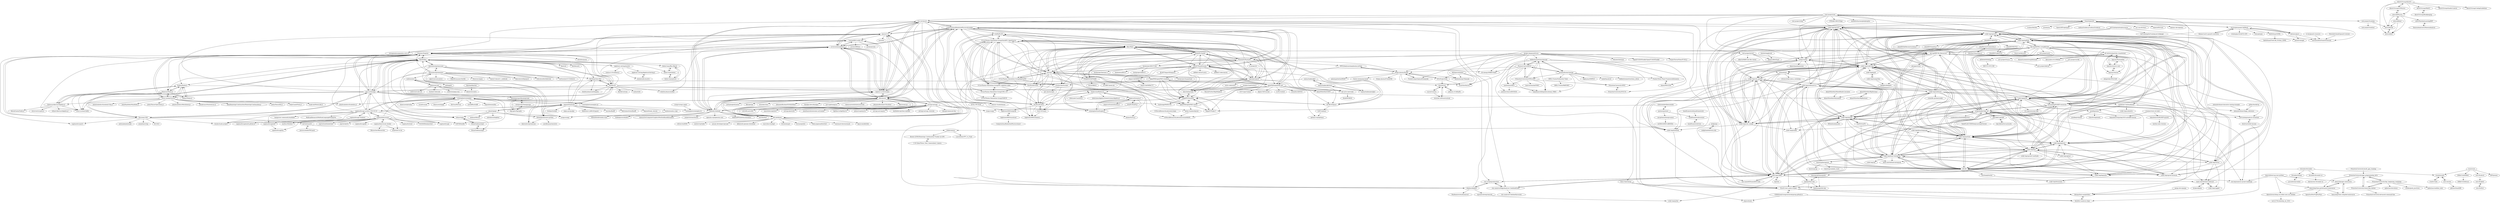 digraph G {
"root-project/root" -> "Geant4/geant4"
"root-project/root" -> "scikit-hep/uproot3"
"root-project/root" -> "root-project/cling" ["e"=1]
"root-project/root" -> "root-project/jsroot"
"root-project/root" -> "scikit-hep/uproot5"
"root-project/root" -> "rootpy/rootpy"
"root-project/root" -> "cms-sw/cmssw"
"root-project/root" -> "iml-wg/HEP-ML-Resources"
"root-project/root" -> "root-project/training"
"root-project/root" -> "scikit-hep/mplhep"
"root-project/root" -> "xtensor-stack/xtensor" ["e"=1]
"root-project/root" -> "scikit-hep/scikit-hep"
"root-project/root" -> "STEllAR-GROUP/hpx" ["e"=1]
"root-project/root" -> "scikit-hep/iminuit"
"root-project/root" -> "alandefreitas/matplotplusplus" ["e"=1]
"sagemathinc/cocalc-docker" -> "sagemathinc/cocalc"
"sagemathinc/cocalc-docker" -> "ktaletsk/CuCalc"
"sagemathinc/cocalc-docker" -> "fiduswriter/fiduswriter" ["e"=1]
"ComputationalRadiationPhysics/picongpu" -> "SmileiPIC/Smilei"
"ComputationalRadiationPhysics/picongpu" -> "BLAST-WarpX/warpx"
"ComputationalRadiationPhysics/picongpu" -> "fbpic/fbpic"
"ComputationalRadiationPhysics/picongpu" -> "psas/av3-fc"
"ComputationalRadiationPhysics/picongpu" -> "lanl/vpic"
"ComputationalRadiationPhysics/picongpu" -> "cyverse/atmosphere"
"ComputationalRadiationPhysics/picongpu" -> "simbody/simbody"
"ComputationalRadiationPhysics/picongpu" -> "UCLA-Plasma-Simulation-Group/QuickPIC-OpenSource"
"ComputationalRadiationPhysics/picongpu" -> "dib-lab/khmer"
"ComputationalRadiationPhysics/picongpu" -> "ropensci-archive/rplos"
"ComputationalRadiationPhysics/picongpu" -> "PlasmaPy/PlasmaPy"
"ComputationalRadiationPhysics/picongpu" -> "cms-sw/cmssw"
"ComputationalRadiationPhysics/picongpu" -> "epochpic/epoch"
"ComputationalRadiationPhysics/picongpu" -> "openPMD/openPMD-api"
"ComputationalRadiationPhysics/picongpu" -> "CmPA/iPic3D"
"boutproject/BOUT-dev" -> "boutproject/hermes-3"
"boutproject/BOUT-dev" -> "boutproject/xBOUT"
"boutproject/BOUT-dev" -> "SmileiPIC/Smilei"
"boutproject/BOUT-dev" -> "bendudson/BOUT"
"boutproject/BOUT-dev" -> "PHAREHUB/PHARE"
"boutproject/BOUT-dev" -> "PlasmaPy/PlasmaPy"
"boutproject/BOUT-dev" -> "cfs-energy/SPARCPublic"
"PHAREHUB/PHARE" -> "dusse/AKA52"
"PHAREHUB/PHARE" -> "SCOREC/pumi-pic"
"BLAST-WarpX/warpx" -> "SmileiPIC/Smilei"
"BLAST-WarpX/warpx" -> "fbpic/fbpic"
"BLAST-WarpX/warpx" -> "ComputationalRadiationPhysics/picongpu"
"BLAST-WarpX/warpx" -> "epochpic/epoch"
"BLAST-WarpX/warpx" -> "lanl/vpic"
"BLAST-WarpX/warpx" -> "openPMD/openPMD-api"
"BLAST-WarpX/warpx" -> "UCLA-Plasma-Simulation-Group/QuickPIC-OpenSource"
"BLAST-WarpX/warpx" -> "openPMD/openPMD-viewer"
"BLAST-WarpX/warpx" -> "AngelFP/VisualPIC"
"BLAST-WarpX/warpx" -> "AMReX-Codes/amrex" ["e"=1]
"BLAST-WarpX/warpx" -> "Hi-PACE/hipace"
"BLAST-WarpX/warpx" -> "BLAST-ImpactX/impactx"
"BLAST-WarpX/warpx" -> "openPMD/openPMD-standard"
"BLAST-WarpX/warpx" -> "AMReX-Astro/Castro" ["e"=1]
"BLAST-WarpX/warpx" -> "ALaDyn/ALaDyn"
"rucio/rucio" -> "xrootd/xrootd"
"rucio/rucio" -> "DIRACGrid/DIRAC"
"rucio/rucio" -> "cern-fts/davix"
"rucio/rucio" -> "HSF/prmon"
"simbody/simbody" -> "ComputationalRadiationPhysics/picongpu"
"simbody/simbody" -> "psas/av3-fc"
"simbody/simbody" -> "projectchrono/chrono" ["e"=1]
"simbody/simbody" -> "cyverse/atmosphere"
"simbody/simbody" -> "opensim-org/opensim-core" ["e"=1]
"simbody/simbody" -> "cms-sw/cmssw"
"simbody/simbody" -> "astropy/astropy"
"simbody/simbody" -> "dib-lab/khmer"
"simbody/simbody" -> "ropensci-archive/rplos"
"simbody/simbody" -> "dfm/emcee"
"simbody/simbody" -> "sympy/sympy" ["e"=1]
"simbody/simbody" -> "MADEAPPS/newton-dynamics" ["e"=1]
"simbody/simbody" -> "dartsim/dart" ["e"=1]
"simbody/simbody" -> "bulletphysics/bullet3" ["e"=1]
"simbody/simbody" -> "InteractiveComputerGraphics/PositionBasedDynamics" ["e"=1]
"scikit-hep/boost-histogram" -> "scikit-hep/hist"
"scikit-hep/boost-histogram" -> "scikit-hep/mplhep"
"scikit-hep/boost-histogram" -> "scikit-hep/uproot5"
"scikit-hep/boost-histogram" -> "scikit-hep/vector"
"scikit-hep/boost-histogram" -> "scikit-hep/coffea"
"scikit-hep/boost-histogram" -> "scikit-hep/particle"
"scikit-hep/boost-histogram" -> "zfit/zfit"
"scikit-hep/boost-histogram" -> "scikit-hep/uhi"
"scikit-hep/boost-histogram" -> "scikit-hep/uproot-browser"
"scikit-hep/boost-histogram" -> "scikit-hep/hepunits"
"scikit-hep/boost-histogram" -> "boostorg/histogram"
"scikit-hep/boost-histogram" -> "scikit-hep/decaylanguage"
"scikit-hep/boost-histogram" -> "scikit-hep/awkward-0.x"
"scikit-hep/boost-histogram" -> "scikit-hep/hepstats"
"scikit-hep/boost-histogram" -> "dask-contrib/dask-histogram"
"scikit-hep/particle" -> "scikit-hep/decaylanguage"
"scikit-hep/particle" -> "scikit-hep/mplhep"
"scikit-hep/particle" -> "scikit-hep/uproot5"
"scikit-hep/particle" -> "scikit-hep/hepstats"
"scikit-hep/particle" -> "scikit-hep/scikit-hep"
"scikit-hep/particle" -> "scikit-hep/iminuit"
"scikit-hep/particle" -> "scikit-hep/boost-histogram"
"scikit-hep/particle" -> "scikit-hep/hepunits"
"scikit-hep/particle" -> "zfit/zfit"
"scikit-hep/particle" -> "scikit-hep/pyhf"
"scikit-hep/particle" -> "scikit-hep/uproot3"
"scikit-hep/particle" -> "hsf-training/PyHEP-resources"
"scikit-hep/particle" -> "scikit-hep/coffea"
"scikit-hep/particle" -> "scikit-hep/hist"
"scikit-hep/particle" -> "arogozhnikov/hep_ml"
"scikit-hep/mplhep" -> "scikit-hep/hist"
"scikit-hep/mplhep" -> "scikit-hep/uproot5"
"scikit-hep/mplhep" -> "scikit-hep/coffea"
"scikit-hep/mplhep" -> "scikit-hep/boost-histogram"
"scikit-hep/mplhep" -> "scikit-hep/particle"
"scikit-hep/mplhep" -> "zfit/zfit"
"scikit-hep/mplhep" -> "scikit-hep/pyhf"
"scikit-hep/mplhep" -> "scikit-hep/scikit-hep"
"scikit-hep/mplhep" -> "scikit-hep/hepstats"
"scikit-hep/mplhep" -> "scikit-hep/vector"
"scikit-hep/mplhep" -> "scikit-hep/iminuit"
"scikit-hep/mplhep" -> "scikit-hep/uproot-browser"
"scikit-hep/mplhep" -> "scikit-hep/hepunits"
"scikit-hep/mplhep" -> "arogozhnikov/hep_ml"
"scikit-hep/mplhep" -> "iml-wg/HEPML-LivingReview"
"kimwalisch/primesieve" -> "kimwalisch/primecount"
"kimwalisch/primesieve" -> "shlomif/primesieve-python"
"kimwalisch/primesieve" -> "kimwalisch/primesum"
"kimwalisch/primesieve" -> "flintlib/flint"
"kimwalisch/primesieve" -> "ridiculousfish/libdivide" ["e"=1]
"kimwalisch/primesieve" -> "curtisseizert/CUDASieve"
"kimwalisch/primesieve" -> "kimwalisch/libpopcnt" ["e"=1]
"kimwalisch/primesieve" -> "alpertron/calculators"
"kimwalisch/primesieve" -> "dacin21/dacin21_codebook" ["e"=1]
"kimwalisch/primesieve" -> "Singular/Singular"
"kimwalisch/primesieve" -> "radii/msieve"
"kimwalisch/primesieve" -> "MikeMirzayanov/testlib" ["e"=1]
"kimwalisch/primesieve" -> "gap-system/gap"
"kimwalisch/primesieve" -> "flintlib/python-flint"
"kimwalisch/primesieve" -> "ifsmirnov/jngen" ["e"=1]
"scikit-hep/uproot3" -> "scikit-hep/uproot5"
"scikit-hep/uproot3" -> "scikit-hep/root_pandas"
"scikit-hep/uproot3" -> "scikit-hep/scikit-hep"
"scikit-hep/uproot3" -> "scikit-hep/root_numpy"
"scikit-hep/uproot3" -> "rootpy/rootpy"
"scikit-hep/uproot3" -> "scikit-hep/particle"
"scikit-hep/uproot3" -> "scikit-hep/mplhep"
"scikit-hep/uproot3" -> "scikit-hep/awkward-0.x"
"scikit-hep/uproot3" -> "scikit-hep/iminuit"
"scikit-hep/uproot3" -> "scikit-hep/pyhf"
"scikit-hep/uproot3" -> "scikit-hep/coffea"
"scikit-hep/uproot3" -> "zfit/zfit"
"scikit-hep/uproot3" -> "iml-wg/HEP-ML-Resources"
"scikit-hep/uproot3" -> "lwtnn/lwtnn"
"scikit-hep/uproot3" -> "scikit-hep/histbook"
"Singular/Singular" -> "Macaulay2/M2"
"Singular/Singular" -> "gap-system/gap"
"Singular/Singular" -> "LaurentRDC/scikit-ued"
"Singular/Singular" -> "flintlib/flint"
"Singular/Singular" -> "flintlib/arb"
"Singular/Singular" -> "cyverse/atmosphere"
"Singular/Singular" -> "Nemocas/Nemo.jl"
"Singular/Singular" -> "sagemath/cypari2"
"Singular/Singular" -> "cbouilla/spasm"
"Singular/Singular" -> "oscar-system/Oscar.jl"
"Singular/Singular" -> "oscar-system/GAP.jl"
"Singular/Singular" -> "thofma/Hecke.jl"
"Singular/Singular" -> "psas/av3-fc"
"johannbrehmer/simulator-mining-example" -> "johannbrehmer/higgs_inference"
"scikit-hep/pyhf" -> "scikit-hep/mplhep"
"scikit-hep/pyhf" -> "scikit-hep/uproot5"
"scikit-hep/pyhf" -> "scikit-hep/coffea"
"scikit-hep/pyhf" -> "scikit-hep/particle"
"scikit-hep/pyhf" -> "madminer-tool/madminer"
"scikit-hep/pyhf" -> "scikit-hep/hist"
"scikit-hep/pyhf" -> "scikit-hep/scikit-hep"
"scikit-hep/pyhf" -> "zfit/zfit"
"scikit-hep/pyhf" -> "gradhep/neos"
"scikit-hep/pyhf" -> "scikit-hep/iminuit"
"scikit-hep/pyhf" -> "scikit-hep/uproot3"
"scikit-hep/pyhf" -> "scikit-hep/hepstats"
"scikit-hep/pyhf" -> "hsf-training/PyHEP-resources"
"scikit-hep/pyhf" -> "iml-wg/HEPML-LivingReview"
"scikit-hep/pyhf" -> "scikit-hep/boost-histogram"
"cms-sw/cmssw" -> "ComputationalRadiationPhysics/picongpu"
"cms-sw/cmssw" -> "psas/av3-fc"
"cms-sw/cmssw" -> "cyverse/atmosphere"
"cms-sw/cmssw" -> "simbody/simbody"
"cms-sw/cmssw" -> "ropensci-archive/rplos"
"cms-sw/cmssw" -> "cms-analysis/HiggsAnalysis-CombinedLimit"
"cms-sw/cmssw" -> "scikit-hep/coffea"
"cms-sw/cmssw" -> "dib-lab/khmer"
"cms-sw/cmssw" -> "dfm/emcee"
"cms-sw/cmssw" -> "cms-sw/genproductions"
"cms-sw/cmssw" -> "cernopendata/opendata.cern.ch" ["e"=1]
"cms-sw/cmssw" -> "scikit-hep/mplhep"
"cms-sw/cmssw" -> "scikit-hep/uproot3"
"cms-sw/cmssw" -> "delphes/delphes"
"cms-sw/cmssw" -> "cms-nanoAOD/nanoAOD-tools"
"midjji/lambdatwist-p3p" -> "midjji/pnp"
"acts-project/acts" -> "acts-project/traccc"
"acts-project/acts" -> "AIDASoft/DD4hep"
"UCLA-Plasma-Simulation-Group/JupyterPIC" -> "UCLA-Plasma-Simulation-Group/QuickPIC-OpenSource"
"UCLA-Plasma-Simulation-Group/JupyterPIC" -> "UCLA-Plasma-Simulation-Group/UPIC-2.0"
"UCLA-Plasma-Simulation-Group/JupyterPIC" -> "UCLA-Plasma-Simulation-Group/PIC-skeleton-codes"
"UCLA-Plasma-Simulation-Group/JupyterPIC" -> "ricardo-fonseca/zpic"
"UCLA-Plasma-Simulation-Group/JupyterPIC" -> "fbpic/fbpic"
"UCLA-Plasma-Simulation-Group/JupyterPIC" -> "lanl/vpic"
"hightower8083/synchrad" -> "hightower8083/axiprop"
"hightower8083/synchrad" -> "ComputationalRadiationPhysics/clara2"
"midjji/pnp" -> "midjji/lambdatwist-p3p"
"midjji/pnp" -> "rfabbri/minus"
"golkar/backdrop" -> "johannbrehmer/higgs_inference"
"AngelFP/Wake-T" -> "AngelFP/VisualPIC"
"ropensci-archive/rplos" -> "cyverse/atmosphere"
"ropensci-archive/rplos" -> "psas/av3-fc"
"ropensci-archive/rplos" -> "dib-lab/khmer"
"ropensci-archive/rplos" -> "LaurentRDC/scikit-ued"
"ropensci-archive/rplos" -> "ComputationalRadiationPhysics/picongpu"
"ropensci-archive/rplos" -> "dfm/emcee"
"ropensci-archive/rplos" -> "cms-sw/cmssw"
"zfit/zfit" -> "scikit-hep/hepstats"
"zfit/zfit" -> "scikit-hep/mplhep"
"zfit/zfit" -> "scikit-hep/hist"
"zfit/zfit" -> "scikit-hep/iminuit"
"zfit/zfit" -> "scikit-hep/particle"
"zfit/zfit" -> "scikit-hep/boost-histogram"
"zfit/zfit" -> "scikit-hep/scikit-hep"
"zfit/zfit" -> "marinang/lauztat"
"zfit/zfit" -> "scikit-hep/uproot-browser"
"zfit/zfit" -> "scikit-hep/coffea"
"zfit/zfit" -> "scikit-hep/uproot5"
"zfit/zfit" -> "scikit-hep/pyhf"
"zfit/zfit" -> "scikit-hep/hepunits"
"zfit/zfit" -> "tensorprob/tensorprob"
"zfit/zfit" -> "arogozhnikov/hep_ml"
"johnson-c/ColRadPy" -> "cherab/core"
"radii/msieve" -> "bbuhrow/yafu"
"radii/msieve" -> "radii/ggnfs"
"radii/msieve" -> "AdamWhiteHat/GNFS"
"scikit-hep/awkward-0.x" -> "scikit-hep/root_pandas"
"scikit-hep/awkward-0.x" -> "scikit-hep/boost-histogram"
"scikit-hep/awkward-0.x" -> "scikit-hep/coffea"
"scikit-hep/awkward-0.x" -> "scikit-hep/awkward"
"scikit-hep/awkward-0.x" -> "scikit-hep/uproot3"
"scikit-hep/awkward-0.x" -> "scikit-hep/root_numpy"
"scikit-hep/awkward-0.x" -> "scikit-hep/scikit-hep"
"scikit-hep/awkward-0.x" -> "scikit-hep/uproot5"
"scikit-hep/awkward-0.x" -> "scikit-hep/hist"
"scikit-hep/awkward-0.x" -> "zfit/zfit"
"scikit-hep/awkward-0.x" -> "scikit-hep/particle"
"scikit-hep/awkward-0.x" -> "scikit-hep/histbook"
"scikit-hep/awkward-0.x" -> "dask-contrib/dask-histogram"
"scikit-hep/awkward-0.x" -> "rootpy/rootpy"
"scikit-hep/awkward-0.x" -> "NLeSC/root-conda-recipes"
"scikit-hep/histbook" -> "scikit-hep/root_pandas"
"scikit-hep/histbook" -> "NLeSC/root-conda-recipes"
"scikit-hep/histbook" -> "scikit-hep/scikit-hep"
"kimwalisch/primecount" -> "kimwalisch/primesieve"
"kimwalisch/primecount" -> "kimwalisch/primesum"
"kimwalisch/primecount" -> "kimwalisch/libpopcnt" ["e"=1]
"kimwalisch/primecount" -> "shlomif/primesieve-python"
"kimwalisch/primecount" -> "flintlib/flint"
"kimwalisch/primecount" -> "curtisseizert/CUDASieve"
"kimwalisch/primecount" -> "ridiculousfish/libdivide" ["e"=1]
"janverschelde/PHCpack" -> "bertiniteam/b2"
"numba/numba-scipy" -> "HDembinski/numba-stats"
"Nemocas/AbstractAlgebra.jl" -> "Nemocas/Nemo.jl"
"Nemocas/AbstractAlgebra.jl" -> "thofma/Hecke.jl"
"Nemocas/AbstractAlgebra.jl" -> "wbhart/AbstractAlgebra.jl"
"Nemocas/AbstractAlgebra.jl" -> "tkluck/GaloisFields.jl"
"Nemocas/AbstractAlgebra.jl" -> "oscar-system/GAP.jl"
"Nemocas/AbstractAlgebra.jl" -> "chrisvwx/LLLplus.jl"
"ALaDyn/piccante" -> "hightower8083/chimera"
"ALaDyn/piccante" -> "CmPA/iPic3D"
"ALaDyn/piccante" -> "USNavalResearchLaboratory/turboWAVE"
"rfabbri/minus" -> "LauraFJulia/TFT_vs_Fund"
"rfabbri/minus" -> "Brown-LEMS/Homotopy-Continuation-Tracker-on-GPU"
"picmi-standard/picmi" -> "USNavalResearchLaboratory/turboWAVE"
"JuliaHEP/ROOT.jl" -> "JuliaHEP/UpROOT.jl"
"cms-sw/genproductions" -> "scikit-hep/coffea"
"cms-sw/genproductions" -> "cms-analysis/HiggsAnalysis-CombinedLimit"
"cms-sw/genproductions" -> "delphes/delphes"
"sagemath/sagecell" -> "sagemath/sagetex"
"cms-analysis/HiggsAnalysis-CombinedLimit" -> "scikit-hep/coffea"
"cms-analysis/HiggsAnalysis-CombinedLimit" -> "cms-sw/genproductions"
"cms-analysis/HiggsAnalysis-CombinedLimit" -> "cms-analysis/CombineHarvester"
"hsf-training/analysis-essentials" -> "lhcb/starterkit-lessons"
"hsf-training/PyHEP-resources" -> "iris-hep/awesome-hep"
"hsf-training/PyHEP-resources" -> "scikit-hep/coffea"
"hsf-training/PyHEP-resources" -> "scikit-hep/hepstats"
"hsf-training/PyHEP-resources" -> "hsf-training/analysis-essentials"
"hsf-training/PyHEP-resources" -> "scikit-hep/uproot5"
"hsf-training/PyHEP-resources" -> "scikit-hep/scikit-hep"
"hsf-training/PyHEP-resources" -> "scikit-hep/mplhep"
"hsf-training/PyHEP-resources" -> "scikit-hep/particle"
"hsf-training/PyHEP-resources" -> "arogozhnikov/hep_ml"
"hsf-training/PyHEP-resources" -> "iml-wg/HEP-ML-Resources"
"hsf-training/PyHEP-resources" -> "iris-hep/analysis-grand-challenge"
"hsf-training/PyHEP-resources" -> "scikit-hep/hepunits"
"hsf-training/PyHEP-resources" -> "lwtnn/lwtnn"
"scikit-hep/coffea" -> "scikit-hep/mplhep"
"scikit-hep/coffea" -> "scikit-hep/uproot5"
"scikit-hep/coffea" -> "scikit-hep/hist"
"scikit-hep/coffea" -> "scikit-hep/boost-histogram"
"scikit-hep/coffea" -> "cms-analysis/HiggsAnalysis-CombinedLimit"
"scikit-hep/coffea" -> "cms-sw/genproductions"
"scikit-hep/coffea" -> "hsf-training/PyHEP-resources"
"scikit-hep/coffea" -> "iris-hep/analysis-grand-challenge"
"scikit-hep/coffea" -> "dask-contrib/dask-awkward"
"scikit-hep/coffea" -> "scikit-hep/pyhf"
"scikit-hep/coffea" -> "cms-nanoAOD/nanoAOD-tools"
"scikit-hep/coffea" -> "scikit-hep/awkward"
"scikit-hep/coffea" -> "riga/law"
"scikit-hep/coffea" -> "scikit-hep/pylhe"
"scikit-hep/coffea" -> "scikit-hep/awkward-0.x"
"DIRACGrid/DIRAC" -> "DIRACGrid/diracx"
"madminer-tool/madminer" -> "johannbrehmer/higgs_inference"
"madminer-tool/madminer" -> "scikit-hep/cabinetry"
"madminer-tool/madminer" -> "iris-hep/analysis-grand-challenge"
"madminer-tool/madminer" -> "scikit-hep/pyhf"
"madminer-tool/madminer" -> "gradhep/neos"
"hel-astro-lab/runko" -> "dtold/HYDROS"
"kdungs/lhcb-matplotlibrc" -> "lhcb/first-analysis-steps"
"scikit-hep/hepstats" -> "scikit-hep/aghast"
"scikit-hep/hepstats" -> "zfit/zfit"
"scikit-hep/hepstats" -> "scikit-hep/mplhep"
"scikit-hep/hepstats" -> "scikit-hep/hist"
"scikit-hep/hepstats" -> "scikit-hep/particle"
"hqucms/ParticleNet" -> "hqucms/weaver-core"
"hqucms/ParticleNet" -> "hqucms/weaver"
"hqucms/ParticleNet" -> "jet-universe/particle_transformer"
"scikit-hep/decaylanguage" -> "scikit-hep/particle"
"bertiniteam/b2" -> "janverschelde/PHCpack"
"bertiniteam/b2" -> "rfabbri/minus"
"scikit-hep/hepunits" -> "scikit-hep/formulate"
"flintlib/python-flint" -> "flintlib/arb"
"flintlib/python-flint" -> "fredrik-johansson/fungrim"
"impact-lbl/IMPACT-Z" -> "impact-lbl/IMPACT-T"
"AliceO2Group/WebUi" -> "AliceO2Group/Bookkeeping"
"landreman/sfincs" -> "jonathanschilling/educational_VMEC"
"landreman/sfincs" -> "joseluisvelasco/KNOSOS"
"alisw/MachineLearningHEP" -> "DmesonAnalysers/DmesonAnalysis"
"cern-fts/gfal2" -> "cern-fts/fts3"
"DmesonAnalysers/DmesonAnalysis" -> "alisw/MachineLearningHEP"
"cms-nanoAOD/nanoAOD-tools" -> "scikit-hep/coffea"
"cern-fts/fts3" -> "cern-fts/gfal2"
"htcondor/htmap" -> "pycondor/pycondor"
"scikit-hep/aghast" -> "scikit-hep/hepunits"
"lukasheinrich/MLHEP-pyprob" -> "bat/bat-julia-tutorial"
"marinang/lauztat" -> "scikit-hep/formulate"
"impact-lbl/IMPACT-T" -> "impact-lbl/IMPACT-Z"
"astropy/astropy" -> "astroML/astroML" ["e"=1]
"astropy/astropy" -> "dfm/emcee"
"astropy/astropy" -> "sunpy/sunpy" ["e"=1]
"astropy/astropy" -> "astropy/astroquery" ["e"=1]
"astropy/astropy" -> "skyfielders/python-skyfield" ["e"=1]
"astropy/astropy" -> "simbody/simbody"
"astropy/astropy" -> "sympy/sympy" ["e"=1]
"astropy/astropy" -> "astropy/astropy-tutorials" ["e"=1]
"astropy/astropy" -> "dimagi/commcare-hq" ["e"=1]
"astropy/astropy" -> "spacetelescope/jwst" ["e"=1]
"astropy/astropy" -> "astropy/photutils" ["e"=1]
"astropy/astropy" -> "jonathansick/awesome-astronomy" ["e"=1]
"astropy/astropy" -> "cyverse/atmosphere"
"astropy/astropy" -> "lightkurve/lightkurve" ["e"=1]
"astropy/astropy" -> "poliastro/poliastro" ["e"=1]
"oscar-system/Oscar.jl" -> "thofma/Hecke.jl"
"oscar-system/Oscar.jl" -> "Nemocas/Nemo.jl"
"oscar-system/Oscar.jl" -> "Nemocas/AbstractAlgebra.jl"
"oscar-system/Oscar.jl" -> "oscar-system/GAP.jl"
"oscar-system/Oscar.jl" -> "JuliaSymbolics/SymbolicUtils.jl" ["e"=1]
"oscar-system/Oscar.jl" -> "JuliaManifolds/Manifolds.jl" ["e"=1]
"oscar-system/Oscar.jl" -> "Jutho/TensorOperations.jl" ["e"=1]
"oscar-system/Oscar.jl" -> "JuliaSymbolics/Metatheory.jl" ["e"=1]
"oscar-system/Oscar.jl" -> "JuliaArrays/StaticArrays.jl" ["e"=1]
"oscar-system/Oscar.jl" -> "Singular/Singular"
"oscar-system/Oscar.jl" -> "JuliaSymbolics/Symbolics.jl" ["e"=1]
"oscar-system/Oscar.jl" -> "JuliaHomotopyContinuation/HomotopyContinuation.jl" ["e"=1]
"oscar-system/Oscar.jl" -> "Jutho/TensorKit.jl" ["e"=1]
"oscar-system/Oscar.jl" -> "FedeClaudi/Term.jl" ["e"=1]
"oscar-system/Oscar.jl" -> "chalk-lab/Mooncake.jl" ["e"=1]
"henryiii/pygpu-minicourse" -> "henryiii/python-performance-minicourse"
"henryiii/pygpu-minicourse" -> "henryiii/python-compiled-minicourse"
"boutproject/hermes-3" -> "boutproject/hypnotoad"
"openPMD/openPMD-standard" -> "openPMD/openPMD-api"
"openPMD/openPMD-standard" -> "AngelFP/VisualPIC"
"openPMD/openPMD-standard" -> "openPMD/openPMD-viewer"
"openPMD/openPMD-standard" -> "ALaDyn/piccante"
"openPMD/openPMD-standard" -> "USNavalResearchLaboratory/turboWAVE"
"openPMD/openPMD-standard" -> "ALaDyn/ALaDyn"
"scikit-hep/awkward" -> "scikit-hep/uproot5"
"scikit-hep/awkward" -> "scikit-hep/coffea"
"scikit-hep/awkward" -> "scikit-hep/awkward-0.x"
"scikit-hep/awkward" -> "scikit-hep/hist"
"scikit-hep/awkward" -> "scikit-hep/mplhep"
"scikit-hep/awkward" -> "scikit-hep/boost-histogram"
"scikit-hep/awkward" -> "dask-contrib/dask-awkward"
"scikit-hep/awkward" -> "scikit-hep/pyhf"
"scikit-hep/awkward" -> "scikit-hep/vector"
"scikit-hep/awkward" -> "zfit/zfit"
"scikit-hep/awkward" -> "scikit-hep/iminuit"
"scikit-hep/awkward" -> "scikit-hep/particle"
"scikit-hep/awkward" -> "scikit-hep/uproot3"
"scikit-hep/awkward" -> "scientific-python/cookie" ["e"=1]
"scikit-hep/awkward" -> "scikit-hep/scikit-hep"
"PrincetonUniversity/gpu_programming_intro" -> "PrincetonUniversity/hpc_beginning_workshop"
"PrincetonUniversity/gpu_programming_intro" -> "PrincetonUniversity/removing_tedium"
"PrincetonUniversity/gpu_programming_intro" -> "henryiii/pygpu-minicourse"
"PrincetonUniversity/gpu_programming_intro" -> "henryiii/python-performance-minicourse"
"mpmath/mpmath" -> "aleaxit/gmpy"
"mpmath/mpmath" -> "flintlib/arb"
"mpmath/mpmath" -> "sigma-py/quadpy" ["e"=1]
"mpmath/mpmath" -> "sagemath/sage-archive-2023-02-01"
"mpmath/mpmath" -> "symengine/symengine"
"mpmath/mpmath" -> "flintlib/python-flint"
"mpmath/mpmath" -> "sympy/sympy" ["e"=1]
"mpmath/mpmath" -> "Reference-LAPACK/lapack" ["e"=1]
"mpmath/mpmath" -> "maroba/findiff" ["e"=1]
"mpmath/mpmath" -> "flintlib/flint"
"mpmath/mpmath" -> "Singular/Singular"
"mpmath/mpmath" -> "numba/numba-scipy"
"mpmath/mpmath" -> "flatironinstitute/finufft" ["e"=1]
"mpmath/mpmath" -> "dgasmith/opt_einsum" ["e"=1]
"mpmath/mpmath" -> "QuSpin/QuSpin" ["e"=1]
"AliceO2Group/AliceO2" -> "AliceO2Group/O2Physics"
"AliceO2Group/AliceO2" -> "AliceO2Group/QualityControl"
"AliceO2Group/AliceO2" -> "alisw/alibuild"
"AliceO2Group/AliceO2" -> "alisw/alidist"
"AliceO2Group/AliceO2" -> "AliceO2Group/CodingGuidelines"
"AliceO2Group/AliceO2" -> "alisw/AliPhysics"
"AliceO2Group/AliceO2" -> "AliceO2Group/WebUi"
"dfm/emcee" -> "dfm/corner.py" ["e"=1]
"dfm/emcee" -> "joshspeagle/dynesty" ["e"=1]
"dfm/emcee" -> "astropy/astropy"
"dfm/emcee" -> "cyverse/atmosphere"
"dfm/emcee" -> "dfm/george" ["e"=1]
"dfm/emcee" -> "dib-lab/khmer"
"dfm/emcee" -> "minaskar/zeus" ["e"=1]
"dfm/emcee" -> "JohannesBuchner/PyMultiNest" ["e"=1]
"dfm/emcee" -> "psas/av3-fc"
"dfm/emcee" -> "blackjax-devs/blackjax" ["e"=1]
"dfm/emcee" -> "astroML/astroML" ["e"=1]
"dfm/emcee" -> "ropensci-archive/rplos"
"dfm/emcee" -> "pyro-ppl/numpyro" ["e"=1]
"dfm/emcee" -> "showyourwork/showyourwork" ["e"=1]
"dfm/emcee" -> "JohannesBuchner/UltraNest" ["e"=1]
"skuschel/postpic" -> "AngelFP/VisualPIC"
"GoLP-IST/nata" -> "ALaDyn/ALaDyn"
"GoLP-IST/nata" -> "hightower8083/chimera"
"ibab/python-mle" -> "tensorprob/tensorprob"
"ibab/python-mle" -> "kdungs/lhcb-matplotlibrc"
"ibab/python-mle" -> "scikit-hep/root_pandas"
"ibab/python-mle" -> "ibab/matplotlib-hep"
"ibab/python-mle" -> "NLeSC/root-conda-recipes"
"delphes/delphes" -> "cms-sw/genproductions"
"delphes/delphes" -> "mg5amcnlo/mg5amcnlo"
"delphes/delphes" -> "scikit-hep/mplhep"
"delphes/delphes" -> "MadAnalysis/madanalysis5"
"JuliaHEP/UnROOT.jl" -> "JuliaHEP/UpROOT.jl"
"JuliaHEP/UnROOT.jl" -> "JuliaHEP/Geant4.jl"
"JuliaHEP/UnROOT.jl" -> "JuliaPhysics/Corpuscles.jl"
"JuliaHEP/UnROOT.jl" -> "scikit-hep/uproot5"
"JuliaHEP/UnROOT.jl" -> "JuliaHEP/ROOT.jl"
"JuliaHEP/UnROOT.jl" -> "JuliaHEP/JetReconstruction.jl"
"scikit-hep/uproot5" -> "scikit-hep/mplhep"
"scikit-hep/uproot5" -> "scikit-hep/boost-histogram"
"scikit-hep/uproot5" -> "scikit-hep/hist"
"scikit-hep/uproot5" -> "scikit-hep/coffea"
"scikit-hep/uproot5" -> "scikit-hep/uproot-browser"
"scikit-hep/uproot5" -> "scikit-hep/awkward"
"scikit-hep/uproot5" -> "scikit-hep/particle"
"scikit-hep/uproot5" -> "scikit-hep/vector"
"scikit-hep/uproot5" -> "scikit-hep/uproot3"
"scikit-hep/uproot5" -> "scikit-hep/scikit-hep"
"scikit-hep/uproot5" -> "scikit-hep/pyhf"
"scikit-hep/uproot5" -> "JuliaHEP/UnROOT.jl"
"scikit-hep/uproot5" -> "scikit-hep/iminuit"
"scikit-hep/uproot5" -> "dask-contrib/dask-awkward"
"scikit-hep/uproot5" -> "hsf-training/PyHEP-resources"
"lc-leo/geant4-resource" -> "stevenwalton/Geant4Tutorials"
"scikit-hep/root_pandas" -> "scikit-hep/scikit-hep"
"scikit-hep/root_pandas" -> "scikit-hep/root_numpy"
"scikit-hep/root_pandas" -> "scikit-hep/histbook"
"scikit-hep/root_pandas" -> "NLeSC/root-conda-recipes"
"scikit-hep/root_pandas" -> "scikit-hep/uproot3"
"scikit-hep/root_pandas" -> "scikit-hep/awkward-0.x"
"scikit-hep/root_pandas" -> "kdungs/lhcb-matplotlibrc"
"scikit-hep/root_pandas" -> "ibab/matplotlib-hep"
"scikit-hep/root_pandas" -> "scikit-hep/probfit"
"scikit-hep/root_pandas" -> "ibab/python-mle"
"scikit-hep/root_pandas" -> "diana-hep/oamap"
"iml-wg/HEPML-LivingReview" -> "iml-wg/HEP-ML-Resources"
"iml-wg/HEPML-LivingReview" -> "scikit-hep/mplhep"
"iml-wg/HEPML-LivingReview" -> "scikit-hep/pyhf"
"iml-wg/HEPML-LivingReview" -> "scikit-hep/uproot5"
"iml-wg/HEPML-LivingReview" -> "scikit-hep/coffea"
"iml-wg/HEPML-LivingReview" -> "jet-universe/particle_transformer"
"iml-wg/HEPML-LivingReview" -> "arogozhnikov/hep_ml"
"iml-wg/HEPML-LivingReview" -> "madminer-tool/madminer"
"iml-wg/HEPML-LivingReview" -> "hsf-training/PyHEP-resources"
"iml-wg/HEPML-LivingReview" -> "zfit/zfit"
"iml-wg/HEPML-LivingReview" -> "delphes/delphes"
"iml-wg/HEPML-LivingReview" -> "fizisist/LorentzGroupNetwork"
"iml-wg/HEPML-LivingReview" -> "scikit-hep/particle"
"iml-wg/HEPML-LivingReview" -> "FeynCalc/feyncalc" ["e"=1]
"iml-wg/HEPML-LivingReview" -> "acts-project/acts"
"hiddenSymmetries/simsopt" -> "PlasmaControl/DESC"
"hiddenSymmetries/simsopt" -> "PrincetonUniversity/STELLOPT"
"hiddenSymmetries/simsopt" -> "PrincetonUniversity/SPEC"
"hiddenSymmetries/simsopt" -> "proximafusion/vmecpp"
"hiddenSymmetries/simsopt" -> "jonathanschilling/educational_VMEC"
"hiddenSymmetries/simsopt" -> "landreman/sfincs"
"hiddenSymmetries/simsopt" -> "PrincetonUniversity/FOCUS"
"hiddenSymmetries/simsopt" -> "fsciortino/Aurora"
"PlasmaControl/DESC" -> "PrincetonUniversity/STELLOPT"
"PlasmaControl/DESC" -> "hiddenSymmetries/simsopt"
"PlasmaControl/DESC" -> "proximafusion/vmecpp"
"PlasmaControl/DESC" -> "landreman/sfincs"
"PlasmaControl/DESC" -> "jonathanschilling/educational_VMEC"
"PlasmaControl/DESC" -> "joseluisvelasco/KNOSOS"
"PlasmaControl/DESC" -> "freegs-plasma/freegs"
"PlasmaControl/DESC" -> "cfs-energy/SPARCPublic"
"scikit-hep/hist" -> "scikit-hep/boost-histogram"
"scikit-hep/hist" -> "scikit-hep/mplhep"
"scikit-hep/hist" -> "scikit-hep/uproot-browser"
"scikit-hep/hist" -> "scikit-hep/uproot5"
"scikit-hep/hist" -> "scikit-hep/vector"
"scikit-hep/hist" -> "scikit-hep/coffea"
"scikit-hep/hist" -> "scikit-hep/hepstats"
"scikit-hep/hist" -> "zfit/zfit"
"scikit-hep/hist" -> "scikit-hep/hepunits"
"scikit-hep/hist" -> "dask-contrib/dask-histogram"
"scikit-hep/hist" -> "scikit-hep/uproot3-methods"
"scikit-hep/hist" -> "scikit-hep/aghast"
"Hi-PACE/hipace" -> "AngelFP/VisualPIC"
"Hi-PACE/hipace" -> "fbpic/fbpic"
"Hi-PACE/hipace" -> "LASY-org/lasy"
"KeithSloan/GDML" -> "KeithSloan/FreeCAD_Python_GDML"
"UCLA-Plasma-Simulation-Group/PIC-skeleton-codes" -> "UCLA-Plasma-Simulation-Group/UPIC-2.0"
"UCLA-Plasma-Simulation-Group/PIC-skeleton-codes" -> "UCLA-Plasma-Simulation-Group/QuickPIC-OpenSource"
"UCLA-Plasma-Simulation-Group/PIC-skeleton-codes" -> "ALaDyn/ALaDyn"
"PrincetonUniversity/STELLOPT" -> "PlasmaControl/DESC"
"PrincetonUniversity/STELLOPT" -> "hiddenSymmetries/simsopt"
"PrincetonUniversity/STELLOPT" -> "lazersos/matlabVMEC"
"PrincetonUniversity/STELLOPT" -> "landreman/sfincs"
"PrincetonUniversity/STELLOPT" -> "jonathanschilling/educational_VMEC"
"PrincetonUniversity/STELLOPT" -> "PrincetonUniversity/SPEC"
"PrincetonUniversity/removing_tedium" -> "PrincetonUniversity/hpc_beginning_workshop"
"PrincetonUniversity/removing_tedium" -> "PrincetonUniversity/advanced-command-line"
"PrincetonUniversity/removing_tedium" -> "PrincetonUniversity/gpu_programming_intro"
"henryiii/python-performance-minicourse" -> "henryiii/pygpu-minicourse"
"henryiii/python-performance-minicourse" -> "henryiii/python-compiled-minicourse"
"henryiii/python-performance-minicourse" -> "klieret/everything-you-didnt-now-you-needed"
"henryiii/python-performance-minicourse" -> "tgmattso/ParProgForPhys"
"ammarhakim/gkyl" -> "ammarhakim/gkylzero"
"ammarhakim/gkyl" -> "ammarhakim/postgkyl"
"ammarhakim/gkyl" -> "ricardo-fonseca/zpic"
"MDSplus/mdsplus" -> "fsciortino/Aurora"
"MDSplus/mdsplus" -> "ToFuProject/tofu"
"MDSplus/mdsplus" -> "cherab/core"
"MDSplus/mdsplus" -> "bendudson/pyTokamak"
"scikit-hep/vector" -> "scikit-hep/hepunits"
"scikit-hep/vector" -> "scikit-hep/hist"
"scikit-hep/vector" -> "scikit-hep/boost-histogram"
"scikit-hep/vector" -> "scikit-hep/uproot5"
"scikit-hep/vector" -> "scikit-hep/ragged"
"scikit-hep/vector" -> "scikit-hep/mplhep"
"scikit-hep/vector" -> "dask-contrib/dask-awkward"
"jlapeyre/Symata.jl" -> "symengine/SymEngine.jl"
"jlapeyre/Symata.jl" -> "chakravala/Reduce.jl"
"jlapeyre/Symata.jl" -> "jlapeyre/SymataSyntax.jl"
"jlapeyre/Symata.jl" -> "dalum/Sylvia.jl"
"jlapeyre/Symata.jl" -> "JuliaPy/SymPy.jl"
"root-project/training" -> "alisw/alibuild"
"root-project/training" -> "root-project/roottest"
"raysect/source" -> "cherab/core"
"raysect/source" -> "euratom-software/calcam"
"USNavalResearchLaboratory/nepc" -> "USNavalResearchLaboratory/turboWAVE"
"wbhart/Nemo.jl" -> "thofma/Hecke.jl"
"JuliaPhysics/Corpuscles.jl" -> "KM3NeT/Neurthino.jl"
"htcondor/htcondor-ce" -> "dmwm/cms-htcondor-es"
"gradhep/neos" -> "lukasheinrich/pyhep2020-autodiff-tutorial"
"gradhep/neos" -> "gradhep/relaxed"
"gradhep/neos" -> "GilesStrong/lumin"
"ammarhakim/postgkyl" -> "ammarhakim/gkylzero"
"cern-fts/davix" -> "cern-fts/gfal2"
"henryiii/python-compiled-minicourse" -> "henryiii/pygpu-minicourse"
"hqucms/weaver" -> "abogatskiy/PELICAN"
"hqucms/weaver" -> "hqucms/weaver-core"
"cranmer/stats-ds-book" -> "lukasheinrich/MLHEP-pyprob"
"cranmer/stats-ds-book" -> "lukasheinrich/pyhep2020-autodiff-tutorial"
"ORNL-Fusion/Stellarator-Tools" -> "ORNL-Fusion/PARVMEC"
"KM3NeT/Neurthino.jl" -> "JuliaPhysics/Corpuscles.jl"
"AliceO2Group/Bookkeeping" -> "AliceO2Group/WebUi"
"QUILL-PIC/Quill" -> "hightower8083/axiprop"
"sagemathinc/cocalc" -> "sagemathinc/cocalc-docker"
"sagemathinc/cocalc" -> "sagemath/sage-archive-2023-02-01"
"sagemathinc/cocalc" -> "sagemath/cloud"
"sagemathinc/cocalc" -> "PreTeXtBook/pretext" ["e"=1]
"sagemathinc/cocalc" -> "sagemath/sagecell"
"sagemathinc/cocalc" -> "jupyterhub/binderhub" ["e"=1]
"sagemathinc/cocalc" -> "jupyterlab/rtc" ["e"=1]
"sagemathinc/cocalc" -> "sagemath/sagenb"
"sagemathinc/cocalc" -> "symengine/symengine"
"sagemathinc/cocalc" -> "ktaletsk/CuCalc"
"sagemathinc/cocalc" -> "stacks/stacks-project" ["e"=1]
"sagemathinc/cocalc" -> "sagemath/sagetex"
"sagemathinc/cocalc" -> "sagemath/sage" ["e"=1]
"sagemathinc/cocalc" -> "LMFDB/lmfdb" ["e"=1]
"sagemathinc/cocalc" -> "mathics/Mathics" ["e"=1]
"root-project/jsroot" -> "rootpy/rootpy"
"root-project/jsroot" -> "dpiparo/ROOTaaS"
"root-project/jsroot" -> "AlbertoPdRF/root-file-viewer"
"root-project/jsroot" -> "delphes/delphes"
"root-project/jsroot" -> "scikit-hep/scikit-hep"
"root-project/jsroot" -> "scikit-hep/root_numpy"
"rootpy/rootpy" -> "scikit-hep/root_numpy"
"rootpy/rootpy" -> "scikit-hep/scikit-hep"
"rootpy/rootpy" -> "scikit-hep/uproot3"
"rootpy/rootpy" -> "scikit-hep/root_pandas"
"rootpy/rootpy" -> "iml-wg/HEP-ML-Resources"
"rootpy/rootpy" -> "dguest/pandamonium"
"rootpy/rootpy" -> "NLeSC/root-conda-recipes"
"rootpy/rootpy" -> "scikit-hep/particle"
"MustafaSchmidt/geant4-tutorial" -> "stevenwalton/Geant4Tutorials"
"aleaxit/gmpy" -> "mpmath/mpmath"
"aleaxit/gmpy" -> "hellman/libnum" ["e"=1]
"aleaxit/gmpy" -> "mdickinson/bigfloat"
"aleaxit/gmpy" -> "shlomif/primesieve-python"
"aleaxit/gmpy" -> "wbhart/mpir"
"aleaxit/gmpy" -> "flintlib/flint"
"bbuhrow/yafu" -> "radii/msieve"
"bbuhrow/yafu" -> "DarkenCode/yafu"
"bbuhrow/yafu" -> "bbuhrow/ysieve"
"bbuhrow/yafu" -> "sethtroisi/gmp-ecm"
"bbuhrow/yafu" -> "AdamWhiteHat/GNFS"
"bbuhrow/yafu" -> "sethtroisi/cado-nfs"
"arogozhnikov/hep_ml" -> "iml-wg/HEP-ML-Resources"
"arogozhnikov/hep_ml" -> "scikit-hep/root_numpy"
"arogozhnikov/hep_ml" -> "scikit-hep/mplhep"
"arogozhnikov/hep_ml" -> "scikit-hep/scikit-hep"
"arogozhnikov/hep_ml" -> "yandexdataschool/mlhep2016"
"arogozhnikov/hep_ml" -> "hsf-training/analysis-essentials"
"arogozhnikov/hep_ml" -> "hsf-training/PyHEP-resources"
"arogozhnikov/hep_ml" -> "hep-lbdl/CaloGAN"
"arogozhnikov/hep_ml" -> "scikit-hep/particle"
"arogozhnikov/hep_ml" -> "zfit/zfit"
"arogozhnikov/hep_ml" -> "NLeSC/root-conda-recipes"
"arogozhnikov/hep_ml" -> "scikit-hep/hepstats"
"arogozhnikov/hep_ml" -> "scikit-hep/iminuit"
"arogozhnikov/hep_ml" -> "scikit-hep/probfit"
"arogozhnikov/hep_ml" -> "kdungs/lhcb-matplotlibrc"
"minrk/clingkernel" -> "dpiparo/ROOTaaS"
"flintlib/flint" -> "flintlib/arb"
"flintlib/flint" -> "Singular/Singular"
"flintlib/flint" -> "Nemocas/Nemo.jl"
"flintlib/flint" -> "libntl/ntl" ["e"=1]
"flintlib/flint" -> "wbhart/mpir"
"flintlib/flint" -> "algebraic-solving/msolve"
"flintlib/flint" -> "fredrik-johansson/flint"
"flintlib/flint" -> "flintlib/python-flint"
"flintlib/flint" -> "flintlib/antic"
"flintlib/flint" -> "gap-system/gap"
"flintlib/flint" -> "Macaulay2/M2"
"flintlib/flint" -> "thofma/Hecke.jl"
"flintlib/flint" -> "kimwalisch/primecount"
"flintlib/flint" -> "linbox-team/fflas-ffpack"
"flintlib/flint" -> "linbox-team/linbox"
"linbox-team/givaro" -> "linbox-team/fflas-ffpack"
"linbox-team/givaro" -> "linbox-team/linbox"
"linbox-team/fflas-ffpack" -> "linbox-team/givaro"
"linbox-team/fflas-ffpack" -> "linbox-team/linbox"
"linbox-team/linbox" -> "linbox-team/fflas-ffpack"
"linbox-team/linbox" -> "linbox-team/givaro"
"BLAST-ImpactX/impactx" -> "impact-lbl/IMPACT-Z"
"swadey/LispSyntax.jl" -> "chakravala/Reduce.jl"
"swadey/LispSyntax.jl" -> "MasonProtter/ReplMaker.jl" ["e"=1]
"epochpic/epoch" -> "SmileiPIC/Smilei"
"epochpic/epoch" -> "fbpic/fbpic"
"epochpic/epoch" -> "BLAST-WarpX/warpx"
"epochpic/epoch" -> "skuschel/postpic"
"epochpic/epoch" -> "lanl/vpic"
"epochpic/epoch" -> "osiris-code/osiris"
"epochpic/epoch" -> "UCLA-Plasma-Simulation-Group/QuickPIC-OpenSource"
"epochpic/epoch" -> "ALaDyn/piccante"
"epochpic/epoch" -> "AngelFP/VisualPIC"
"epochpic/epoch" -> "Hi-PACE/hipace"
"epochpic/epoch" -> "CmPA/iPic3D"
"epochpic/epoch" -> "ComputationalRadiationPhysics/picongpu"
"flintlib/arb" -> "flintlib/flint"
"flintlib/arb" -> "Singular/Singular"
"flintlib/arb" -> "flintlib/python-flint"
"flintlib/arb" -> "mpmath/mpmath"
"flintlib/arb" -> "LaurentRDC/scikit-ued"
"flintlib/arb" -> "fredrik-johansson/fungrim"
"flintlib/arb" -> "flintlib/calcium"
"flintlib/arb" -> "mskashi/kv"
"flintlib/arb" -> "gap-system/gap"
"flintlib/arb" -> "cyverse/atmosphere"
"flintlib/arb" -> "wbhart/mpir"
"flintlib/arb" -> "fredrik-johansson/flint"
"flintlib/arb" -> "ropensci-archive/rplos"
"flintlib/arb" -> "psas/av3-fc"
"hsf-training/cpluspluscourse" -> "scikit-hep/uproot5"
"hsf-training/cpluspluscourse" -> "hsf-training/hsf-training-ml-webpage"
"hsf-training/cpluspluscourse" -> "scikit-hep/mplhep"
"hsf-training/cpluspluscourse" -> "scikit-hep/hepstats"
"henryiii/level-up-your-python" -> "henryiii/pygpu-minicourse"
"henryiii/level-up-your-python" -> "henryiii/python-performance-minicourse"
"henryiii/level-up-your-python" -> "iris-hep/analysis-grand-challenge"
"henryiii/level-up-your-python" -> "klieret/everything-you-didnt-now-you-needed"
"gap-system/gap" -> "Singular/Singular"
"gap-system/gap" -> "sagemath/sage-archive-2023-02-01"
"gap-system/gap" -> "Macaulay2/M2"
"gap-system/gap" -> "flintlib/flint"
"gap-system/gap" -> "LaurentRDC/scikit-ued"
"gap-system/gap" -> "oscar-system/Oscar.jl"
"gap-system/gap" -> "flintlib/arb"
"gap-system/gap" -> "cyverse/atmosphere"
"gap-system/gap" -> "stacks/stacks-project" ["e"=1]
"gap-system/gap" -> "LMFDB/lmfdb" ["e"=1]
"gap-system/gap" -> "oscar-system/GAP.jl"
"gap-system/gap" -> "sagemath/sage" ["e"=1]
"gap-system/gap" -> "psas/av3-fc"
"gap-system/gap" -> "symengine/symengine"
"gap-system/gap" -> "libsemigroups/libsemigroups"
"AliceO2Group/O2Physics" -> "AliceO2Group/AliceO2"
"AliceO2Group/O2Physics" -> "alisw/AliPhysics"
"hightower8083/axiprop" -> "hightower8083/synchrad"
"symengine/SymEngine.jl" -> "chakravala/Reduce.jl"
"symengine/SymEngine.jl" -> "jlapeyre/Symata.jl"
"symengine/SymEngine.jl" -> "dalum/Sylvia.jl"
"bandframework/bandframework" -> "bandframework/surmise"
"shlomif/primesieve-python" -> "kimwalisch/primesum"
"shlomif/primesieve-python" -> "jaredks/pyprimesieve"
"shlomif/primesieve-python" -> "kimwalisch/primesieve"
"scikit-hep/root_numpy" -> "scikit-hep/scikit-hep"
"scikit-hep/root_numpy" -> "rootpy/rootpy"
"scikit-hep/root_numpy" -> "scikit-hep/root_pandas"
"scikit-hep/root_numpy" -> "NLeSC/root-conda-recipes"
"scikit-hep/root_numpy" -> "arogozhnikov/hep_ml"
"scikit-hep/root_numpy" -> "scikit-hep/uproot3"
"scikit-hep/root_numpy" -> "scikit-hep/probfit"
"scikit-hep/root_numpy" -> "scikit-hep/iminuit"
"scikit-hep/root_numpy" -> "scikit-hep/histbook"
"NLeSC/root-conda-recipes" -> "lhcb/first-analysis-steps"
"NLeSC/root-conda-recipes" -> "kdungs/lhcb-matplotlibrc"
"NLeSC/root-conda-recipes" -> "CERNStudyGroup/cernstudygroup.github.io"
"AdamWhiteHat/MixedRadixCalculator" -> "AdamWhiteHat/Polynomial"
"Alexanders101/SPANet" -> "jet-universe/particle_transformer"
"DarkenCode/yafu" -> "bbuhrow/yafu"
"cvmfs/cvmfs" -> "xrootd/xrootd"
"thofma/Hecke.jl" -> "Nemocas/Nemo.jl"
"thofma/Hecke.jl" -> "Nemocas/AbstractAlgebra.jl"
"thofma/Hecke.jl" -> "wbhart/Nemo.jl"
"thofma/Hecke.jl" -> "oscar-system/Oscar.jl"
"thofma/Hecke.jl" -> "oscar-system/GAP.jl"
"thofma/Hecke.jl" -> "chakravala/Reduce.jl"
"scikit-hep/uproot-browser" -> "scikit-hep/hist"
"scikit-hep/uproot-browser" -> "scikit-hep/uproot5"
"scikit-hep/uproot-browser" -> "scikit-hep/hepstats"
"scikit-hep/uproot-browser" -> "scikit-hep/boost-histogram"
"alisw/alibuild" -> "alisw/alidist"
"alisw/alidist" -> "alisw/alibuild"
"ammarhakim/gkylzero" -> "ammarhakim/postgkyl"
"ammarhakim/gkylzero" -> "ammarhakim/gkyl"
"ktprime/ktprime" -> "bbuhrow/ysieve"
"Fusion-Power-Plant-Framework/bluemira" -> "ukaea/PROCESS"
"acts-project/traccc" -> "acts-project/detray"
"lhcb/first-analysis-steps" -> "kdungs/lhcb-matplotlibrc"
"dask-contrib/dask-awkward" -> "intake/akimbo"
"dask-contrib/dask-awkward" -> "scikit-hep/ragged"
"bandframework/surmise" -> "bandframework/rose"
"PlasmaPy/PlasmaPy" -> "SmileiPIC/Smilei"
"PlasmaPy/PlasmaPy" -> "BLAST-WarpX/warpx"
"PlasmaPy/PlasmaPy" -> "ComputationalRadiationPhysics/picongpu"
"PlasmaPy/PlasmaPy" -> "fbpic/fbpic"
"PlasmaPy/PlasmaPy" -> "boutproject/BOUT-dev"
"PlasmaPy/PlasmaPy" -> "lanl/vpic"
"PlasmaPy/PlasmaPy" -> "UCLA-Plasma-Simulation-Group/QuickPIC-OpenSource"
"PlasmaPy/PlasmaPy" -> "PPPLDeepLearning/plasma-python"
"PlasmaPy/PlasmaPy" -> "UCLA-Plasma-Simulation-Group/JupyterPIC"
"PlasmaPy/PlasmaPy" -> "sunpy/sunpy" ["e"=1]
"PlasmaPy/PlasmaPy" -> "openPMD/openPMD-api"
"PlasmaPy/PlasmaPy" -> "freegs-plasma/freegs"
"PlasmaPy/PlasmaPy" -> "epochpic/epoch"
"PlasmaPy/PlasmaPy" -> "skuschel/postpic"
"PlasmaPy/PlasmaPy" -> "yt-project/yt" ["e"=1]
"PrincetonUniversity/multi_gpu_training" -> "PrincetonUniversity/gpu_programming_intro"
"dib-lab/khmer" -> "cyverse/atmosphere"
"dib-lab/khmer" -> "ropensci-archive/rplos"
"dib-lab/khmer" -> "psas/av3-fc"
"dib-lab/khmer" -> "sourmash-bio/sourmash" ["e"=1]
"dib-lab/khmer" -> "ComputationalRadiationPhysics/picongpu"
"dib-lab/khmer" -> "gmarcais/Jellyfish" ["e"=1]
"dib-lab/khmer" -> "dfm/emcee"
"dib-lab/khmer" -> "refresh-bio/KMC" ["e"=1]
"dib-lab/khmer" -> "mdshw5/pyfaidx" ["e"=1]
"dib-lab/khmer" -> "pysam-developers/pysam" ["e"=1]
"dib-lab/khmer" -> "kblin/ncbi-genome-download" ["e"=1]
"dib-lab/khmer" -> "marcelm/cutadapt" ["e"=1]
"dib-lab/khmer" -> "lh3/minimap2" ["e"=1]
"dib-lab/khmer" -> "jts/nanopolish" ["e"=1]
"dib-lab/khmer" -> "BenLangmead/bowtie2" ["e"=1]
"symengine/symengine" -> "symengine/symengine.py"
"symengine/symengine" -> "bluescarni/piranha" ["e"=1]
"symengine/symengine" -> "symengine/SymEngine.jl"
"symengine/symengine" -> "flintlib/flint"
"symengine/symengine" -> "xtensor-stack/xtensor" ["e"=1]
"symengine/symengine" -> "sympy/sympy" ["e"=1]
"symengine/symengine" -> "casadi/casadi" ["e"=1]
"symengine/symengine" -> "bluescarni/mppp" ["e"=1]
"symengine/symengine" -> "lfortran/lfortran" ["e"=1]
"symengine/symengine" -> "sagemath/sage-archive-2023-02-01"
"symengine/symengine" -> "mpmath/mpmath"
"symengine/symengine" -> "flintlib/arb"
"symengine/symengine" -> "autodiff/autodiff" ["e"=1]
"symengine/symengine" -> "mlpack/ensmallen" ["e"=1]
"symengine/symengine" -> "JuliaSymbolics/Symbolics.jl" ["e"=1]
"BrianGladman/mpfr" -> "BrianGladman/mpir"
"sagemath/sage-archive-2023-02-01" -> "sagemath/sage" ["e"=1]
"sagemath/sage-archive-2023-02-01" -> "sagemath/sage-windows"
"sagemath/sage-archive-2023-02-01" -> "gap-system/gap"
"sagemath/sage-archive-2023-02-01" -> "sagemathinc/cocalc"
"sagemath/sage-archive-2023-02-01" -> "stacks/stacks-project" ["e"=1]
"sagemath/sage-archive-2023-02-01" -> "Singular/Singular"
"sagemath/sage-archive-2023-02-01" -> "sagemath/sagecell"
"sagemath/sage-archive-2023-02-01" -> "Macaulay2/M2"
"sagemath/sage-archive-2023-02-01" -> "sympy/sympy" ["e"=1]
"sagemath/sage-archive-2023-02-01" -> "leanprover-community/mathlib3" ["e"=1]
"sagemath/sage-archive-2023-02-01" -> "symengine/symengine"
"sagemath/sage-archive-2023-02-01" -> "mpmath/mpmath"
"sagemath/sage-archive-2023-02-01" -> "mathics/Mathics" ["e"=1]
"sagemath/sage-archive-2023-02-01" -> "WolframResearch/WolframLanguageForJupyter" ["e"=1]
"sagemath/sage-archive-2023-02-01" -> "flintlib/flint"
"hqucms/weaver-core" -> "jet-universe/particle_transformer"
"hqucms/weaver-core" -> "hqucms/weaver"
"hqucms/weaver-core" -> "hqucms/ParticleNet"
"ganga-devs/ganga" -> "kdungs/lhcb-matplotlibrc"
"lwtnn/lwtnn" -> "scikit-hep/scikit-hep"
"lwtnn/lwtnn" -> "stwunsch/iml_keras_workshop"
"lwtnn/lwtnn" -> "scikit-hep/histbook"
"lwtnn/lwtnn" -> "scikit-hep/root_numpy"
"lwtnn/lwtnn" -> "scikit-hep/root_pandas"
"lwtnn/lwtnn" -> "NLeSC/root-conda-recipes"
"symengine/symengine.py" -> "symengine/symengine"
"symengine/symengine.py" -> "symengine/symengine.rb"
"anyoptimization/pysamoo" -> "xw00616/DEN-ARMOEA"
"openPMD/openPMD-viewer" -> "fbpic/fbpic"
"openPMD/openPMD-viewer" -> "picmi-standard/picmi"
"openPMD/openPMD-viewer" -> "AngelFP/VisualPIC"
"openPMD/openPMD-viewer" -> "AngelFP/Wake-T"
"mg5amcnlo/mg5amcnlo" -> "scikit-hep/pylhe"
"tihonav/cad-to-geant4-converter" -> "christopherpoole/CADMesh"
"jintonic/gears" -> "stevenwalton/Geant4Tutorials"
"jintonic/gears" -> "jintonic/mingle"
"jintonic/gears" -> "christopherpoole/CADMesh"
"parmoo/parmoo" -> "Libensemble/libensemble"
"parmoo/parmoo" -> "anyoptimization/pysamoo"
"parmoo/parmoo" -> "bandframework/surmise"
"jet-universe/particle_transformer" -> "hqucms/weaver-core"
"jet-universe/particle_transformer" -> "hqucms/weaver"
"jet-universe/particle_transformer" -> "hqucms/ParticleNet"
"jet-universe/particle_transformer" -> "Alexanders101/SPANet"
"jet-universe/particle_transformer" -> "fizisist/LorentzGroupNetwork"
"libsemigroups/libsemigroups" -> "semigroups/Semigroups"
"libsemigroups/libsemigroups" -> "digraphs/Digraphs"
"Brown-LEMS/Homotopy-Continuation-Tracker-on-GPU" -> "C-H-Chien/Three_View_Generalized_Camera"
"acts-project/covfie" -> "acts-project/detray"
"algebraic-solving/msolve" -> "algebraic-solving/AlgebraicSolving.jl"
"algebraic-solving/msolve" -> "mohabsafey/msolve"
"algebraic-solving/msolve" -> "sumiya11/Groebner.jl"
"lanl/vpic" -> "fbpic/fbpic"
"lanl/vpic" -> "SmileiPIC/Smilei"
"lanl/vpic" -> "ricardo-fonseca/zpic"
"lanl/vpic" -> "UCLA-Plasma-Simulation-Group/QuickPIC-OpenSource"
"lanl/vpic" -> "ALaDyn/piccante"
"lanl/vpic" -> "BLAST-WarpX/warpx"
"lanl/vpic" -> "CmPA/iPic3D"
"lanl/vpic" -> "ALaDyn/ALaDyn"
"lanl/vpic" -> "GoLP-IST/nata"
"lanl/vpic" -> "ComputationalRadiationPhysics/picongpu"
"lanl/vpic" -> "UCLA-Plasma-Simulation-Group/JupyterPIC"
"lanl/vpic" -> "epochpic/epoch"
"lanl/vpic" -> "openPMD/openPMD-standard"
"lanl/vpic" -> "PHAREHUB/PHARE"
"lanl/vpic" -> "hightower8083/chimera"
"intake/akimbo" -> "dask-contrib/dask-awkward"
"boostorg/histogram" -> "scikit-hep/boost-histogram"
"boostorg/histogram" -> "boostorg/yap" ["e"=1]
"boostorg/histogram" -> "zfit/zfit"
"boostorg/histogram" -> "scikit-hep/iminuit"
"boostorg/histogram" -> "boostorg/callable_traits" ["e"=1]
"boostorg/histogram" -> "scikit-hep/awkward-0.x"
"htcondor/htcondor" -> "htcondor/htcondor-ce"
"htcondor/htcondor" -> "htcondor/htmap"
"htcondor/htcondor" -> "xrootd/xrootd"
"htcondor/htcondor" -> "scikit-hep/coffea"
"semigroups/Semigroups" -> "digraphs/Digraphs"
"semigroups/Semigroups" -> "libsemigroups/libsemigroups"
"Nemocas/Nemo.jl" -> "thofma/Hecke.jl"
"Nemocas/Nemo.jl" -> "Nemocas/AbstractAlgebra.jl"
"Nemocas/Nemo.jl" -> "oscar-system/GAP.jl"
"Nemocas/Nemo.jl" -> "wbhart/Nemo.jl"
"Nemocas/Nemo.jl" -> "oscar-system/Oscar.jl"
"cern-eos/eos" -> "xrootd/xrootd"
"cern-eos/eos" -> "gbitzes/QuarkDB"
"ALaDyn/ALaDyn" -> "hightower8083/chimera"
"ALaDyn/ALaDyn" -> "GoLP-IST/nata"
"ALaDyn/ALaDyn" -> "UCLA-Plasma-Simulation-Group/QuickPIC-OpenSource"
"ALaDyn/ALaDyn" -> "AngelFP/VisualPIC"
"ALaDyn/ALaDyn" -> "hightower8083/axiprop"
"sympy/sympy-paper" -> "symengine/symengine.rb"
"tensorprob/tensorprob" -> "ibab/matplotlib-hep"
"tensorprob/tensorprob" -> "ibab/python-mle"
"klieret/everything-you-didnt-now-you-needed" -> "savvy379/codashep_ml_2022"
"alisw/AliRoot" -> "alisw/AliPhysics"
"alisw/AliRoot" -> "alisw/alidist"
"alisw/AliRoot" -> "alisw/alibuild"
"LASY-org/lasy" -> "optimas-org/optimas"
"mohabsafey/msolve" -> "algebraic-solving/AlgebraicSolving.jl"
"CERNStudyGroup/cernstudygroup.github.io" -> "lhcb/first-analysis-steps"
"CERNStudyGroup/cernstudygroup.github.io" -> "hepsw/docks"
"CERNStudyGroup/cernstudygroup.github.io" -> "NLeSC/root-conda-recipes"
"algebraic-solving/AlgebraicSolving.jl" -> "mohabsafey/msolve"
"bandframework/rose" -> "bandframework/surmise"
"SmileiPIC/Smilei" -> "BLAST-WarpX/warpx"
"SmileiPIC/Smilei" -> "fbpic/fbpic"
"SmileiPIC/Smilei" -> "epochpic/epoch"
"SmileiPIC/Smilei" -> "ComputationalRadiationPhysics/picongpu"
"SmileiPIC/Smilei" -> "lanl/vpic"
"SmileiPIC/Smilei" -> "UCLA-Plasma-Simulation-Group/QuickPIC-OpenSource"
"SmileiPIC/Smilei" -> "PlasmaPy/PlasmaPy"
"SmileiPIC/Smilei" -> "AngelFP/VisualPIC"
"SmileiPIC/Smilei" -> "PHAREHUB/PHARE"
"SmileiPIC/Smilei" -> "skuschel/postpic"
"SmileiPIC/Smilei" -> "CmPA/iPic3D"
"SmileiPIC/Smilei" -> "ALaDyn/piccante"
"SmileiPIC/Smilei" -> "ricardo-fonseca/zpic"
"SmileiPIC/Smilei" -> "openPMD/openPMD-standard"
"SmileiPIC/Smilei" -> "ALaDyn/ALaDyn"
"Geant4/geant4" -> "nrc-cnrc/EGSnrc" ["e"=1]
"Geant4/geant4" -> "christopherpoole/CADMesh"
"Geant4/geant4" -> "OpenGATE/Gate" ["e"=1]
"Geant4/geant4" -> "jintonic/gears"
"Geant4/geant4" -> "openmc-dev/openmc" ["e"=1]
"Geant4/geant4" -> "root-project/root"
"Geant4/geant4" -> "scikit-hep/uproot5"
"Geant4/geant4" -> "svalinn/DAGMC" ["e"=1]
"Geant4/geant4" -> "rootpy/rootpy"
"Geant4/geant4" -> "pyne/pyne" ["e"=1]
"Geant4/geant4" -> "scikit-hep/particle"
"Geant4/geant4" -> "OpenGATE/opengate" ["e"=1]
"Geant4/geant4" -> "stevenwalton/Geant4Tutorials"
"Geant4/geant4" -> "radioactivedecay/radioactivedecay" ["e"=1]
"Geant4/geant4" -> "scikit-hep/uproot3"
"BrianGladman/mpir" -> "BrianGladman/mpfr"
"BrianGladman/mpir" -> "wbhart/mpir"
"wbhart/mpir" -> "BrianGladman/mpir"
"wbhart/mpir" -> "BrianGladman/mpfr"
"wbhart/mpir" -> "flintlib/flint"
"ukaea/PROCESS" -> "Fusion-Power-Plant-Framework/bluemira"
"alisw/AliPhysics" -> "alisw/AliRoot"
"alisw/AliPhysics" -> "alisw/alidist"
"alisw/AliPhysics" -> "AliceO2Group/O2Physics"
"alisw/AliPhysics" -> "alisw/MachineLearningHEP"
"alisw/AliPhysics" -> "alisw/alibuild"
"digraphs/Digraphs" -> "semigroups/Semigroups"
"digraphs/Digraphs" -> "libsemigroups/libsemigroups"
"AngelFP/VisualPIC" -> "Hi-PACE/hipace"
"AngelFP/VisualPIC" -> "AngelFP/Wake-T"
"AngelFP/VisualPIC" -> "ALaDyn/ALaDyn"
"AngelFP/VisualPIC" -> "openPMD/openPMD-viewer"
"AngelFP/VisualPIC" -> "skuschel/postpic"
"AngelFP/VisualPIC" -> "tianhongg/WAND-PIC"
"fbpic/fbpic" -> "UCLA-Plasma-Simulation-Group/QuickPIC-OpenSource"
"fbpic/fbpic" -> "openPMD/openPMD-viewer"
"fbpic/fbpic" -> "SmileiPIC/Smilei"
"fbpic/fbpic" -> "BLAST-WarpX/warpx"
"fbpic/fbpic" -> "Hi-PACE/hipace"
"fbpic/fbpic" -> "lanl/vpic"
"fbpic/fbpic" -> "AngelFP/VisualPIC"
"fbpic/fbpic" -> "ALaDyn/piccante"
"fbpic/fbpic" -> "AngelFP/Wake-T"
"fbpic/fbpic" -> "ricardo-fonseca/zpic"
"fbpic/fbpic" -> "ALaDyn/ALaDyn"
"fbpic/fbpic" -> "skuschel/postpic"
"fbpic/fbpic" -> "openPMD/openPMD-api"
"fbpic/fbpic" -> "UCLA-Plasma-Simulation-Group/PIC-skeleton-codes"
"fbpic/fbpic" -> "picmi-standard/picmi"
"glouppe/recnn" -> "deepjets/deepjets"
"ToFuProject/tofu" -> "cherab/core"
"ToFuProject/tofu" -> "fsciortino/Aurora"
"ToFuProject/tofu" -> "freegs-plasma/freegs"
"AIDASoft/DD4hep" -> "HEP-FCC/FCCSW"
"C-H-Chien/Three_View_Generalized_Camera" -> "Brown-LEMS/Homotopy-Continuation-Tracker-on-GPU"
"scikit-hep/iminuit" -> "zfit/zfit"
"scikit-hep/iminuit" -> "scikit-hep/particle"
"scikit-hep/iminuit" -> "scikit-hep/hepstats"
"scikit-hep/iminuit" -> "scikit-hep/uproot5"
"scikit-hep/iminuit" -> "scikit-hep/scikit-hep"
"scikit-hep/iminuit" -> "scikit-hep/mplhep"
"scikit-hep/iminuit" -> "scikit-hep/probfit"
"scikit-hep/iminuit" -> "scikit-hep/root_numpy"
"scikit-hep/iminuit" -> "scikit-hep/boost-histogram"
"scikit-hep/iminuit" -> "scikit-hep/pyhf"
"scikit-hep/iminuit" -> "HDembinski/jacobi"
"scikit-hep/iminuit" -> "scikit-hep/uproot3"
"scikit-hep/iminuit" -> "scikit-hep/hist"
"scikit-hep/iminuit" -> "GooFit/GooFit"
"scikit-hep/iminuit" -> "scikit-hep/root_pandas"
"scikit-hep/scikit-hep" -> "scikit-hep/root_numpy"
"scikit-hep/scikit-hep" -> "scikit-hep/root_pandas"
"scikit-hep/scikit-hep" -> "scikit-hep/mplhep"
"scikit-hep/scikit-hep" -> "scikit-hep/particle"
"scikit-hep/scikit-hep" -> "scikit-hep/uproot5"
"scikit-hep/scikit-hep" -> "scikit-hep/hepstats"
"scikit-hep/scikit-hep" -> "rootpy/rootpy"
"scikit-hep/scikit-hep" -> "scikit-hep/uproot3"
"scikit-hep/scikit-hep" -> "scikit-hep/iminuit"
"scikit-hep/scikit-hep" -> "zfit/zfit"
"scikit-hep/scikit-hep" -> "lwtnn/lwtnn"
"scikit-hep/scikit-hep" -> "arogozhnikov/hep_ml"
"scikit-hep/scikit-hep" -> "scikit-hep/hepunits"
"scikit-hep/scikit-hep" -> "hsf-training/PyHEP-resources"
"scikit-hep/scikit-hep" -> "scikit-hep/pyjet"
"hep-lbdl/adversarial-jets" -> "hep-lbdl/CaloGAN"
"freegs-plasma/freegs" -> "FusionComputingLab/freegsnke"
"freegs-plasma/freegs" -> "fsciortino/Aurora"
"freegs-plasma/freegs" -> "bendudson/pyTokamak"
"freegs-plasma/freegs" -> "ToFuProject/tofu"
"freegs-plasma/freegs" -> "PPPLDeepLearning/plasma-python"
"freegs-plasma/freegs" -> "plasmapotential/HEAT"
"freegs-plasma/freegs" -> "fusion-energy/paramak" ["e"=1]
"freegs-plasma/freegs" -> "cherab/core"
"freegs-plasma/freegs" -> "freegs-plasma/FreeQDSK"
"riga/law" -> "scikit-hep/coffea"
"google-deepmind/torax" -> "FusionComputingLab/freegsnke"
"google-deepmind/torax" -> "Fusion-Power-Plant-Framework/bluemira"
"google-deepmind/torax" -> "freegs-plasma/freegs"
"google-deepmind/torax" -> "OpenFUSIONToolkit/OpenFUSIONToolkit"
"google-deepmind/torax" -> "bendudson/pyTokamak"
"google-deepmind/torax" -> "PlasmaControl/DESC"
"google-deepmind/torax" -> "ProjectTorreyPines/FUSE.jl"
"google-deepmind/torax" -> "cfs-energy/SPARCPublic"
"google-deepmind/torax" -> "ukaea/PROCESS"
"google-deepmind/torax" -> "hiddenSymmetries/simsopt"
"google-deepmind/torax" -> "f0uriest/interpax" ["e"=1]
"google-deepmind/torax" -> "PlasmaPy/PlasmaPy"
"Macaulay2/M2" -> "Singular/Singular"
"Macaulay2/M2" -> "gap-system/gap"
"Macaulay2/M2" -> "stacks/stacks-project" ["e"=1]
"Macaulay2/M2" -> "bertiniteam/b2"
"Macaulay2/M2" -> "flintlib/flint"
"Macaulay2/M2" -> "polymake/polymake"
"Macaulay2/M2" -> "sagemath/cypari2"
"Macaulay2/M2" -> "aisejohan/cring"
"Macaulay2/M2" -> "4ti2/4ti2"
"PPPLDeepLearning/plasma-python" -> "freegs-plasma/freegs"
"PPPLDeepLearning/plasma-python" -> "hel-astro-lab/runko"
"AdamWhiteHat/GNFS" -> "AdamWhiteHat/Polynomial"
"Libensemble/libensemble" -> "parmoo/parmoo"
"Libensemble/libensemble" -> "AngelFP/Wake-T"
"UCLA-Plasma-Simulation-Group/QuickPIC-OpenSource" -> "fbpic/fbpic"
"UCLA-Plasma-Simulation-Group/QuickPIC-OpenSource" -> "ALaDyn/ALaDyn"
"UCLA-Plasma-Simulation-Group/QuickPIC-OpenSource" -> "UCLA-Plasma-Simulation-Group/JupyterPIC"
"UCLA-Plasma-Simulation-Group/QuickPIC-OpenSource" -> "UCLA-Plasma-Simulation-Group/PIC-skeleton-codes"
"UCLA-Plasma-Simulation-Group/QuickPIC-OpenSource" -> "ricardo-fonseca/zpic"
"UCLA-Plasma-Simulation-Group/QuickPIC-OpenSource" -> "hel-astro-lab/runko"
"UCLA-Plasma-Simulation-Group/QuickPIC-OpenSource" -> "UCLA-Plasma-Simulation-Group/UPIC-2.0"
"UCLA-Plasma-Simulation-Group/QuickPIC-OpenSource" -> "UCLA-Plasma-Simulation-Group/OSHUN"
"UCLA-Plasma-Simulation-Group/QuickPIC-OpenSource" -> "ALaDyn/piccante"
"UCLA-Plasma-Simulation-Group/QuickPIC-OpenSource" -> "CmPA/iPic3D"
"UCLA-Plasma-Simulation-Group/QuickPIC-OpenSource" -> "hightower8083/chimera"
"UCLA-Plasma-Simulation-Group/QuickPIC-OpenSource" -> "tianhongg/WAND-PIC"
"UCLA-Plasma-Simulation-Group/QuickPIC-OpenSource" -> "AngelFP/VisualPIC"
"pycondor/pycondor" -> "htcondor/htmap"
"scikit-hep/ragged" -> "dask-contrib/dask-awkward"
"UCLA-Plasma-Simulation-Group/OSHUN" -> "UCLA-Plasma-Simulation-Group/UPIC-2.0"
"psas/av3-fc" -> "cyverse/atmosphere"
"psas/av3-fc" -> "ropensci-archive/rplos"
"psas/av3-fc" -> "ComputationalRadiationPhysics/picongpu"
"psas/av3-fc" -> "simbody/simbody"
"psas/av3-fc" -> "dib-lab/khmer"
"psas/av3-fc" -> "LaurentRDC/scikit-ued"
"psas/av3-fc" -> "cms-sw/cmssw"
"psas/av3-fc" -> "dfm/emcee"
"psas/av3-fc" -> "Singular/Singular"
"psas/av3-fc" -> "nasa/mct" ["e"=1]
"proximafusion/vmecpp" -> "PlasmaControl/DESC"
"proximafusion/vmecpp" -> "hiddenSymmetries/simsopt"
"proximafusion/vmecpp" -> "PrincetonUniversity/STELLOPT"
"proximafusion/vmecpp" -> "itpplasma/SIMPLE"
"proximafusion/vmecpp" -> "ORNL-Fusion/Stellarator-Tools"
"proximafusion/vmecpp" -> "Fusion-Power-Plant-Framework/bluemira"
"proximafusion/vmecpp" -> "PrincetonUniversity/SPEC"
"proximafusion/vmecpp" -> "lankef/quadcoil"
"proximafusion/vmecpp" -> "hiddenSymmetries/booz_xform"
"proximafusion/vmecpp" -> "jonathanschilling/educational_VMEC"
"iml-wg/HEP-ML-Resources" -> "arogozhnikov/hep_ml"
"iml-wg/HEP-ML-Resources" -> "iml-wg/HEPML-LivingReview"
"iml-wg/HEP-ML-Resources" -> "scikit-hep/scikit-hep"
"iml-wg/HEP-ML-Resources" -> "hsf-training/PyHEP-resources"
"iml-wg/HEP-ML-Resources" -> "scikit-hep/mplhep"
"iml-wg/HEP-ML-Resources" -> "rootpy/rootpy"
"iml-wg/HEP-ML-Resources" -> "scikit-hep/uproot3"
"iml-wg/HEP-ML-Resources" -> "scikit-hep/pyhf"
"iml-wg/HEP-ML-Resources" -> "scikit-hep/root_numpy"
"iml-wg/HEP-ML-Resources" -> "scikit-hep/coffea"
"iml-wg/HEP-ML-Resources" -> "lwtnn/lwtnn"
"iml-wg/HEP-ML-Resources" -> "hsf-training/analysis-essentials"
"iml-wg/HEP-ML-Resources" -> "scikit-hep/hepstats"
"iml-wg/HEP-ML-Resources" -> "glouppe/recnn"
"iml-wg/HEP-ML-Resources" -> "iris-hep/awesome-hep"
"xrootd/xrootd" -> "cern-eos/eos"
"xrootd/xrootd" -> "cvmfs/cvmfs"
"PrincetonUniversity/hpc_beginning_workshop" -> "PrincetonUniversity/removing_tedium"
"PrincetonUniversity/hpc_beginning_workshop" -> "PrincetonUniversity/gpu_programming_intro"
"PrincetonUniversity/hpc_beginning_workshop" -> "gabeclass/cmdline_tools"
"PrincetonUniversity/hpc_beginning_workshop" -> "gabeclass/introlinux"
"PrincetonUniversity/hpc_beginning_workshop" -> "cosden/good_practices"
"cyverse/atmosphere" -> "psas/av3-fc"
"cyverse/atmosphere" -> "ropensci-archive/rplos"
"cyverse/atmosphere" -> "dib-lab/khmer"
"cyverse/atmosphere" -> "LaurentRDC/scikit-ued"
"cyverse/atmosphere" -> "ComputationalRadiationPhysics/picongpu"
"cyverse/atmosphere" -> "dfm/emcee"
"cyverse/atmosphere" -> "simbody/simbody"
"cyverse/atmosphere" -> "cms-sw/cmssw"
"cyverse/atmosphere" -> "Singular/Singular"
"cyverse/atmosphere" -> "cernopendata/opendata.cern.ch" ["e"=1]
"christopherpoole/CADMesh" -> "tihonav/cad-to-geant4-converter"
"christopherpoole/CADMesh" -> "jintonic/gears"
"christopherpoole/CADMesh" -> "Geant4/geant4"
"christopherpoole/CADMesh" -> "studouglas/GEANT4-GPU"
"christopherpoole/CADMesh" -> "KeithSloan/GDML"
"christopherpoole/CADMesh" -> "jintonic/mingle"
"christopherpoole/CADMesh" -> "stevenwalton/Geant4Tutorials"
"christopherpoole/CADMesh" -> "ntim/g4sipm" ["e"=1]
"hep-lbdl/CaloGAN" -> "hep-lbdl/adversarial-jets"
"hep-lbdl/CaloGAN" -> "YaleATLAS/CERNDeepLearningTutorial"
"hep-lbdl/CaloGAN" -> "arogozhnikov/hep_ml"
"AdamWhiteHat/BigDecimal" -> "AdamWhiteHat/BigRational"
"AdamWhiteHat/BigDecimal" -> "AdamWhiteHat/Polynomial"
"LaurentRDC/scikit-ued" -> "cyverse/atmosphere"
"LaurentRDC/scikit-ued" -> "pyxem/diffsims" ["e"=1]
"LaurentRDC/scikit-ued" -> "ropensci-archive/rplos"
"LaurentRDC/scikit-ued" -> "pyxem/pyxem" ["e"=1]
"UCLA-Plasma-Simulation-Group/UPIC-2.0" -> "UCLA-Plasma-Simulation-Group/PIC-skeleton-codes"
"UCLA-Plasma-Simulation-Group/UPIC-2.0" -> "UCLA-Plasma-Simulation-Group/OSHUN"
"PrincetonUniversity/FOCUS" -> "PrincetonUniversity/SPEC"
"AdamWhiteHat/BigRational" -> "AdamWhiteHat/BigDecimal"
"CmPA/iPic3D" -> "ALaDyn/piccante"
"CmPA/iPic3D" -> "UCLA-Plasma-Simulation-Group/QuickPIC-OpenSource"
"CmPA/iPic3D" -> "ALaDyn/ALaDyn"
"CmPA/iPic3D" -> "PHAREHUB/PHARE"
"sagemath/sage-windows" -> "sagemath/sage-archive-2023-02-01"
"sagemath/sage-windows" -> "sagemath/sagemath.github.io"
"ricardo-fonseca/zpic" -> "zpic-plasma/zpic"
"ricardo-fonseca/zpic" -> "UCLA-Plasma-Simulation-Group/QuickPIC-OpenSource"
"ricardo-fonseca/zpic" -> "GoLP-IST/nata"
"lhcb/starterkit-lessons" -> "lhcb/first-analysis-steps"
"lhcb/starterkit-lessons" -> "hsf-training/analysis-essentials"
"chakravala/Reduce.jl" -> "symengine/SymEngine.jl"
"chakravala/Reduce.jl" -> "jlapeyre/Symata.jl"
"chakravala/Reduce.jl" -> "JuliaLabs/Cassette.jl" ["e"=1]
"chakravala/Reduce.jl" -> "JuliaLinearAlgebra/GenericLinearAlgebra.jl" ["e"=1]
"JuliaPy/SymPy.jl" -> "jlapeyre/Symata.jl"
"JuliaPy/SymPy.jl" -> "symengine/SymEngine.jl"
"FusionComputingLab/freegsnke" -> "freegs-plasma/freegs"
"cherab/core" -> "raysect/source"
"cherab/core" -> "euratom-software/calcam"
"cherab/core" -> "johnson-c/ColRadPy"
"diana-hep/oamap" -> "hepsw/docks"
"diana-hep/oamap" -> "NLeSC/root-conda-recipes"
"openPMD/openPMD-api" -> "openPMD/openPMD-standard"
"openPMD/openPMD-api" -> "openPMD/openPMD-viewer"
"openPMD/openPMD-api" -> "fbpic/fbpic"
"openPMD/openPMD-api" -> "ALaDyn/ALaDyn"
"openPMD/openPMD-api" -> "ECP-copa/Cabana" ["e"=1]
"openPMD/openPMD-api" -> "BLAST-WarpX/warpx"
"openPMD/openPMD-api" -> "Hi-PACE/hipace"
"openPMD/openPMD-api" -> "optimas-org/optimas"
"openPMD/openPMD-api" -> "hel-astro-lab/runko"
"openPMD/openPMD-api" -> "Alpine-DAV/ascent" ["e"=1]
"openPMD/openPMD-api" -> "AngelFP/VisualPIC"
"openPMD/openPMD-api" -> "LLNL/conduit" ["e"=1]
"openPMD/openPMD-api" -> "ornladios/ADIOS2" ["e"=1]
"openPMD/openPMD-api" -> "skuschel/postpic"
"scikit-hep/pyjet" -> "scikit-hep/numpythia"
"scikit-hep/numpythia" -> "scikit-hep/pyjet"
"scikit-hep/numpythia" -> "deepjets/deepjets"
"GooFit/GooFit" -> "scikit-hep/decaylanguage"
"GooFit/GooFit" -> "scikit-hep/iminuit"
"GooFit/GooFit" -> "scikit-hep/boost-histogram"
"euratom-software/calcam" -> "cherab/core"
"PrincetonUniversity/SPEC" -> "PrincetonUniversity/FOCUS"
"root-project/root" ["l"="20.295,13.784"]
"Geant4/geant4" ["l"="20.25,13.75"]
"scikit-hep/uproot3" ["l"="20.335,13.74"]
"root-project/cling" ["l"="-20.038,-25.953"]
"root-project/jsroot" ["l"="20.328,13.79"]
"scikit-hep/uproot5" ["l"="20.356,13.721"]
"rootpy/rootpy" ["l"="20.297,13.733"]
"cms-sw/cmssw" ["l"="20.473,13.898"]
"iml-wg/HEP-ML-Resources" ["l"="20.312,13.741"]
"root-project/training" ["l"="20.154,13.827"]
"scikit-hep/mplhep" ["l"="20.358,13.744"]
"xtensor-stack/xtensor" ["l"="-19.991,-25.883"]
"scikit-hep/scikit-hep" ["l"="20.324,13.718"]
"STEllAR-GROUP/hpx" ["l"="-19.82,-26.088"]
"scikit-hep/iminuit" ["l"="20.336,13.71"]
"alandefreitas/matplotplusplus" ["l"="-19.977,-25.902"]
"sagemathinc/cocalc-docker" ["l"="20.528,14.335"]
"sagemathinc/cocalc" ["l"="20.539,14.283"]
"ktaletsk/CuCalc" ["l"="20.545,14.319"]
"fiduswriter/fiduswriter" ["l"="-3.263,22.089"]
"ComputationalRadiationPhysics/picongpu" ["l"="20.543,13.927"]
"SmileiPIC/Smilei" ["l"="20.549,13.875"]
"BLAST-WarpX/warpx" ["l"="20.572,13.894"]
"fbpic/fbpic" ["l"="20.582,13.882"]
"psas/av3-fc" ["l"="20.546,14.01"]
"lanl/vpic" ["l"="20.566,13.871"]
"cyverse/atmosphere" ["l"="20.563,14.008"]
"simbody/simbody" ["l"="20.549,13.96"]
"UCLA-Plasma-Simulation-Group/QuickPIC-OpenSource" ["l"="20.576,13.865"]
"dib-lab/khmer" ["l"="20.522,13.974"]
"ropensci-archive/rplos" ["l"="20.538,13.99"]
"PlasmaPy/PlasmaPy" ["l"="20.524,13.904"]
"epochpic/epoch" ["l"="20.555,13.89"]
"openPMD/openPMD-api" ["l"="20.582,13.907"]
"CmPA/iPic3D" ["l"="20.555,13.857"]
"boutproject/BOUT-dev" ["l"="20.498,13.878"]
"boutproject/hermes-3" ["l"="20.492,13.836"]
"boutproject/xBOUT" ["l"="20.485,13.854"]
"bendudson/BOUT" ["l"="20.475,13.865"]
"PHAREHUB/PHARE" ["l"="20.538,13.838"]
"cfs-energy/SPARCPublic" ["l"="20.446,13.962"]
"dusse/AKA52" ["l"="20.532,13.812"]
"SCOREC/pumi-pic" ["l"="20.546,13.799"]
"openPMD/openPMD-viewer" ["l"="20.606,13.894"]
"AngelFP/VisualPIC" ["l"="20.587,13.891"]
"AMReX-Codes/amrex" ["l"="63.178,-1.522"]
"Hi-PACE/hipace" ["l"="20.6,13.905"]
"BLAST-ImpactX/impactx" ["l"="20.65,13.882"]
"openPMD/openPMD-standard" ["l"="20.599,13.878"]
"AMReX-Astro/Castro" ["l"="63.243,-1.567"]
"ALaDyn/ALaDyn" ["l"="20.586,13.856"]
"rucio/rucio" ["l"="20.614,13.442"]
"xrootd/xrootd" ["l"="20.575,13.511"]
"DIRACGrid/DIRAC" ["l"="20.624,13.404"]
"cern-fts/davix" ["l"="20.653,13.423"]
"HSF/prmon" ["l"="20.599,13.419"]
"projectchrono/chrono" ["l"="-21.677,-25.632"]
"opensim-org/opensim-core" ["l"="61.132,15.998"]
"astropy/astropy" ["l"="20.623,13.981"]
"dfm/emcee" ["l"="20.57,13.984"]
"sympy/sympy" ["l"="43.557,23.5"]
"MADEAPPS/newton-dynamics" ["l"="-21.861,-25.613"]
"dartsim/dart" ["l"="61.309,16.346"]
"bulletphysics/bullet3" ["l"="-23.7,-27.441"]
"InteractiveComputerGraphics/PositionBasedDynamics" ["l"="62.714,1.138"]
"scikit-hep/boost-histogram" ["l"="20.369,13.707"]
"scikit-hep/hist" ["l"="20.375,13.721"]
"scikit-hep/vector" ["l"="20.39,13.73"]
"scikit-hep/coffea" ["l"="20.387,13.747"]
"scikit-hep/particle" ["l"="20.339,13.723"]
"zfit/zfit" ["l"="20.353,13.708"]
"scikit-hep/uhi" ["l"="20.41,13.686"]
"scikit-hep/uproot-browser" ["l"="20.376,13.699"]
"scikit-hep/hepunits" ["l"="20.361,13.699"]
"boostorg/histogram" ["l"="20.363,13.667"]
"scikit-hep/decaylanguage" ["l"="20.349,13.684"]
"scikit-hep/awkward-0.x" ["l"="20.344,13.697"]
"scikit-hep/hepstats" ["l"="20.349,13.732"]
"dask-contrib/dask-histogram" ["l"="20.373,13.685"]
"scikit-hep/pyhf" ["l"="20.366,13.73"]
"hsf-training/PyHEP-resources" ["l"="20.328,13.729"]
"arogozhnikov/hep_ml" ["l"="20.302,13.717"]
"iml-wg/HEPML-LivingReview" ["l"="20.339,13.763"]
"kimwalisch/primesieve" ["l"="20.728,14.136"]
"kimwalisch/primecount" ["l"="20.715,14.16"]
"shlomif/primesieve-python" ["l"="20.74,14.173"]
"kimwalisch/primesum" ["l"="20.752,14.158"]
"flintlib/flint" ["l"="20.647,14.158"]
"ridiculousfish/libdivide" ["l"="-19.604,-26.134"]
"curtisseizert/CUDASieve" ["l"="20.759,14.142"]
"kimwalisch/libpopcnt" ["l"="-19.334,-26.259"]
"alpertron/calculators" ["l"="20.793,14.121"]
"dacin21/dacin21_codebook" ["l"="30.255,-28.01"]
"Singular/Singular" ["l"="20.616,14.1"]
"radii/msieve" ["l"="20.868,14.162"]
"MikeMirzayanov/testlib" ["l"="30.448,-29.115"]
"gap-system/gap" ["l"="20.611,14.128"]
"flintlib/python-flint" ["l"="20.643,14.125"]
"ifsmirnov/jngen" ["l"="30.211,-28.002"]
"scikit-hep/root_pandas" ["l"="20.304,13.693"]
"scikit-hep/root_numpy" ["l"="20.312,13.71"]
"lwtnn/lwtnn" ["l"="20.291,13.707"]
"scikit-hep/histbook" ["l"="20.318,13.686"]
"Macaulay2/M2" ["l"="20.592,14.16"]
"LaurentRDC/scikit-ued" ["l"="20.572,14.048"]
"flintlib/arb" ["l"="20.597,14.107"]
"Nemocas/Nemo.jl" ["l"="20.677,14.103"]
"sagemath/cypari2" ["l"="20.582,14.129"]
"cbouilla/spasm" ["l"="20.606,14.072"]
"oscar-system/Oscar.jl" ["l"="20.658,14.089"]
"oscar-system/GAP.jl" ["l"="20.654,14.109"]
"thofma/Hecke.jl" ["l"="20.681,14.125"]
"johannbrehmer/simulator-mining-example" ["l"="20.427,13.588"]
"johannbrehmer/higgs_inference" ["l"="20.41,13.612"]
"madminer-tool/madminer" ["l"="20.392,13.677"]
"gradhep/neos" ["l"="20.427,13.655"]
"cms-analysis/HiggsAnalysis-CombinedLimit" ["l"="20.43,13.795"]
"cms-sw/genproductions" ["l"="20.412,13.805"]
"cernopendata/opendata.cern.ch" ["l"="18.957,13.524"]
"delphes/delphes" ["l"="20.383,13.813"]
"cms-nanoAOD/nanoAOD-tools" ["l"="20.427,13.81"]
"midjji/lambdatwist-p3p" ["l"="20.63,14.46"]
"midjji/pnp" ["l"="20.627,14.434"]
"acts-project/acts" ["l"="20.236,13.807"]
"acts-project/traccc" ["l"="20.193,13.81"]
"AIDASoft/DD4hep" ["l"="20.198,13.84"]
"UCLA-Plasma-Simulation-Group/JupyterPIC" ["l"="20.593,13.864"]
"UCLA-Plasma-Simulation-Group/UPIC-2.0" ["l"="20.613,13.843"]
"UCLA-Plasma-Simulation-Group/PIC-skeleton-codes" ["l"="20.611,13.861"]
"ricardo-fonseca/zpic" ["l"="20.593,13.842"]
"hightower8083/synchrad" ["l"="20.63,13.776"]
"hightower8083/axiprop" ["l"="20.621,13.801"]
"ComputationalRadiationPhysics/clara2" ["l"="20.643,13.755"]
"rfabbri/minus" ["l"="20.619,14.381"]
"golkar/backdrop" ["l"="20.414,13.569"]
"AngelFP/Wake-T" ["l"="20.566,13.922"]
"marinang/lauztat" ["l"="20.386,13.661"]
"tensorprob/tensorprob" ["l"="20.319,13.644"]
"johnson-c/ColRadPy" ["l"="20.325,13.952"]
"cherab/core" ["l"="20.344,13.964"]
"bbuhrow/yafu" ["l"="20.916,14.184"]
"radii/ggnfs" ["l"="20.888,14.143"]
"AdamWhiteHat/GNFS" ["l"="20.92,14.155"]
"scikit-hep/awkward" ["l"="20.39,13.712"]
"NLeSC/root-conda-recipes" ["l"="20.287,13.685"]
"janverschelde/PHCpack" ["l"="20.619,14.324"]
"bertiniteam/b2" ["l"="20.613,14.297"]
"numba/numba-scipy" ["l"="20.522,14.193"]
"HDembinski/numba-stats" ["l"="20.485,14.202"]
"Nemocas/AbstractAlgebra.jl" ["l"="20.699,14.085"]
"wbhart/AbstractAlgebra.jl" ["l"="20.716,14.054"]
"tkluck/GaloisFields.jl" ["l"="20.74,14.078"]
"chrisvwx/LLLplus.jl" ["l"="20.738,14.058"]
"ALaDyn/piccante" ["l"="20.575,13.853"]
"hightower8083/chimera" ["l"="20.569,13.839"]
"USNavalResearchLaboratory/turboWAVE" ["l"="20.627,13.857"]
"LauraFJulia/TFT_vs_Fund" ["l"="20.631,14.4"]
"Brown-LEMS/Homotopy-Continuation-Tracker-on-GPU" ["l"="20.603,14.405"]
"picmi-standard/picmi" ["l"="20.627,13.879"]
"JuliaHEP/ROOT.jl" ["l"="20.37,13.587"]
"JuliaHEP/UpROOT.jl" ["l"="20.372,13.604"]
"sagemath/sagecell" ["l"="20.528,14.25"]
"sagemath/sagetex" ["l"="20.507,14.276"]
"cms-analysis/CombineHarvester" ["l"="20.457,13.788"]
"hsf-training/analysis-essentials" ["l"="20.275,13.718"]
"lhcb/starterkit-lessons" ["l"="20.25,13.703"]
"iris-hep/awesome-hep" ["l"="20.283,13.748"]
"iris-hep/analysis-grand-challenge" ["l"="20.349,13.652"]
"dask-contrib/dask-awkward" ["l"="20.419,13.718"]
"riga/law" ["l"="20.424,13.754"]
"scikit-hep/pylhe" ["l"="20.399,13.788"]
"DIRACGrid/diracx" ["l"="20.628,13.382"]
"scikit-hep/cabinetry" ["l"="20.407,13.644"]
"hel-astro-lab/runko" ["l"="20.526,13.885"]
"dtold/HYDROS" ["l"="20.512,13.863"]
"kdungs/lhcb-matplotlibrc" ["l"="20.273,13.668"]
"lhcb/first-analysis-steps" ["l"="20.256,13.679"]
"scikit-hep/aghast" ["l"="20.387,13.695"]
"hqucms/ParticleNet" ["l"="20.254,13.863"]
"hqucms/weaver-core" ["l"="20.246,13.85"]
"hqucms/weaver" ["l"="20.237,13.865"]
"jet-universe/particle_transformer" ["l"="20.271,13.84"]
"scikit-hep/formulate" ["l"="20.376,13.653"]
"fredrik-johansson/fungrim" ["l"="20.63,14.081"]
"impact-lbl/IMPACT-Z" ["l"="20.691,13.872"]
"impact-lbl/IMPACT-T" ["l"="20.712,13.867"]
"AliceO2Group/WebUi" ["l"="19.975,13.885"]
"AliceO2Group/Bookkeeping" ["l"="19.958,13.894"]
"landreman/sfincs" ["l"="20.407,14.054"]
"jonathanschilling/educational_VMEC" ["l"="20.387,14.055"]
"joseluisvelasco/KNOSOS" ["l"="20.423,14.051"]
"alisw/MachineLearningHEP" ["l"="19.981,13.821"]
"DmesonAnalysers/DmesonAnalysis" ["l"="19.964,13.813"]
"cern-fts/gfal2" ["l"="20.674,13.407"]
"cern-fts/fts3" ["l"="20.687,13.396"]
"htcondor/htmap" ["l"="20.542,13.598"]
"pycondor/pycondor" ["l"="20.56,13.59"]
"lukasheinrich/MLHEP-pyprob" ["l"="20.474,13.525"]
"bat/bat-julia-tutorial" ["l"="20.477,13.504"]
"astroML/astroML" ["l"="20.316,14.885"]
"sunpy/sunpy" ["l"="21.139,15.695"]
"astropy/astroquery" ["l"="20.364,14.942"]
"skyfielders/python-skyfield" ["l"="19.542,14.872"]
"astropy/astropy-tutorials" ["l"="20.367,14.909"]
"dimagi/commcare-hq" ["l"="-51.58,7.092"]
"spacetelescope/jwst" ["l"="20.331,14.922"]
"astropy/photutils" ["l"="20.347,14.95"]
"jonathansick/awesome-astronomy" ["l"="20.344,14.879"]
"lightkurve/lightkurve" ["l"="20.375,14.858"]
"poliastro/poliastro" ["l"="19.464,14.833"]
"JuliaSymbolics/SymbolicUtils.jl" ["l"="22.031,16.781"]
"JuliaManifolds/Manifolds.jl" ["l"="22.082,16.857"]
"Jutho/TensorOperations.jl" ["l"="21.875,17.785"]
"JuliaSymbolics/Metatheory.jl" ["l"="21.963,16.862"]
"JuliaArrays/StaticArrays.jl" ["l"="21.976,16.767"]
"JuliaSymbolics/Symbolics.jl" ["l"="22.042,16.718"]
"JuliaHomotopyContinuation/HomotopyContinuation.jl" ["l"="22.5,16.747"]
"Jutho/TensorKit.jl" ["l"="21.859,17.804"]
"FedeClaudi/Term.jl" ["l"="21.906,16.824"]
"chalk-lab/Mooncake.jl" ["l"="21.995,16.91"]
"henryiii/pygpu-minicourse" ["l"="20.27,13.462"]
"henryiii/python-performance-minicourse" ["l"="20.287,13.459"]
"henryiii/python-compiled-minicourse" ["l"="20.268,13.444"]
"boutproject/hypnotoad" ["l"="20.494,13.814"]
"scientific-python/cookie" ["l"="45.059,21.535"]
"PrincetonUniversity/gpu_programming_intro" ["l"="20.258,13.411"]
"PrincetonUniversity/hpc_beginning_workshop" ["l"="20.227,13.393"]
"PrincetonUniversity/removing_tedium" ["l"="20.247,13.386"]
"mpmath/mpmath" ["l"="20.613,14.173"]
"aleaxit/gmpy" ["l"="20.677,14.191"]
"sigma-py/quadpy" ["l"="62.791,0.319"]
"sagemath/sage-archive-2023-02-01" ["l"="20.576,14.204"]
"symengine/symengine" ["l"="20.607,14.216"]
"Reference-LAPACK/lapack" ["l"="62.961,-1.512"]
"maroba/findiff" ["l"="63.155,-1.686"]
"flatironinstitute/finufft" ["l"="-35.612,23.045"]
"dgasmith/opt_einsum" ["l"="21.838,17.75"]
"QuSpin/QuSpin" ["l"="21.829,17.735"]
"AliceO2Group/AliceO2" ["l"="20.002,13.863"]
"AliceO2Group/O2Physics" ["l"="19.988,13.846"]
"AliceO2Group/QualityControl" ["l"="19.972,13.865"]
"alisw/alibuild" ["l"="20.052,13.843"]
"alisw/alidist" ["l"="20.03,13.842"]
"AliceO2Group/CodingGuidelines" ["l"="19.998,13.886"]
"alisw/AliPhysics" ["l"="20.009,13.839"]
"dfm/corner.py" ["l"="21.97,14.359"]
"joshspeagle/dynesty" ["l"="21.937,14.333"]
"dfm/george" ["l"="20.442,14.792"]
"minaskar/zeus" ["l"="21.98,14.309"]
"JohannesBuchner/PyMultiNest" ["l"="21.973,14.338"]
"blackjax-devs/blackjax" ["l"="21.81,14.144"]
"pyro-ppl/numpyro" ["l"="21.752,14.11"]
"showyourwork/showyourwork" ["l"="21.966,14.293"]
"JohannesBuchner/UltraNest" ["l"="21.942,14.296"]
"skuschel/postpic" ["l"="20.56,13.905"]
"GoLP-IST/nata" ["l"="20.582,13.831"]
"ibab/python-mle" ["l"="20.292,13.656"]
"ibab/matplotlib-hep" ["l"="20.308,13.657"]
"mg5amcnlo/mg5amcnlo" ["l"="20.4,13.828"]
"MadAnalysis/madanalysis5" ["l"="20.375,13.842"]
"JuliaHEP/UnROOT.jl" ["l"="20.356,13.627"]
"JuliaHEP/Geant4.jl" ["l"="20.335,13.593"]
"JuliaPhysics/Corpuscles.jl" ["l"="20.352,13.573"]
"JuliaHEP/JetReconstruction.jl" ["l"="20.352,13.598"]
"lc-leo/geant4-resource" ["l"="20.128,13.719"]
"stevenwalton/Geant4Tutorials" ["l"="20.171,13.729"]
"scikit-hep/probfit" ["l"="20.305,13.678"]
"diana-hep/oamap" ["l"="20.267,13.652"]
"fizisist/LorentzGroupNetwork" ["l"="20.304,13.82"]
"FeynCalc/feyncalc" ["l"="21,14.711"]
"hiddenSymmetries/simsopt" ["l"="20.389,14.043"]
"PlasmaControl/DESC" ["l"="20.404,14.03"]
"PrincetonUniversity/STELLOPT" ["l"="20.396,14.065"]
"PrincetonUniversity/SPEC" ["l"="20.378,14.073"]
"proximafusion/vmecpp" ["l"="20.368,14.059"]
"PrincetonUniversity/FOCUS" ["l"="20.39,14.078"]
"fsciortino/Aurora" ["l"="20.38,13.989"]
"freegs-plasma/freegs" ["l"="20.416,13.956"]
"scikit-hep/uproot3-methods" ["l"="20.416,13.733"]
"LASY-org/lasy" ["l"="20.641,13.912"]
"KeithSloan/GDML" ["l"="20.125,13.755"]
"KeithSloan/FreeCAD_Python_GDML" ["l"="20.098,13.755"]
"lazersos/matlabVMEC" ["l"="20.395,14.096"]
"PrincetonUniversity/advanced-command-line" ["l"="20.241,13.36"]
"klieret/everything-you-didnt-now-you-needed" ["l"="20.288,13.486"]
"tgmattso/ParProgForPhys" ["l"="20.302,13.437"]
"ammarhakim/gkyl" ["l"="20.655,13.807"]
"ammarhakim/gkylzero" ["l"="20.679,13.802"]
"ammarhakim/postgkyl" ["l"="20.675,13.787"]
"MDSplus/mdsplus" ["l"="20.361,13.977"]
"ToFuProject/tofu" ["l"="20.378,13.962"]
"bendudson/pyTokamak" ["l"="20.395,13.973"]
"scikit-hep/ragged" ["l"="20.436,13.723"]
"jlapeyre/Symata.jl" ["l"="20.728,14.301"]
"symengine/SymEngine.jl" ["l"="20.702,14.286"]
"chakravala/Reduce.jl" ["l"="20.715,14.264"]
"jlapeyre/SymataSyntax.jl" ["l"="20.732,14.333"]
"dalum/Sylvia.jl" ["l"="20.745,14.29"]
"JuliaPy/SymPy.jl" ["l"="20.749,14.32"]
"root-project/roottest" ["l"="20.124,13.84"]
"raysect/source" ["l"="20.311,13.97"]
"euratom-software/calcam" ["l"="20.327,13.979"]
"USNavalResearchLaboratory/nepc" ["l"="20.655,13.845"]
"wbhart/Nemo.jl" ["l"="20.706,14.109"]
"KM3NeT/Neurthino.jl" ["l"="20.352,13.551"]
"htcondor/htcondor-ce" ["l"="20.521,13.583"]
"dmwm/cms-htcondor-es" ["l"="20.532,13.564"]
"lukasheinrich/pyhep2020-autodiff-tutorial" ["l"="20.453,13.598"]
"gradhep/relaxed" ["l"="20.456,13.649"]
"GilesStrong/lumin" ["l"="20.451,13.628"]
"abogatskiy/PELICAN" ["l"="20.219,13.883"]
"cranmer/stats-ds-book" ["l"="20.467,13.554"]
"ORNL-Fusion/Stellarator-Tools" ["l"="20.334,14.091"]
"ORNL-Fusion/PARVMEC" ["l"="20.315,14.109"]
"QUILL-PIC/Quill" ["l"="20.643,13.784"]
"sagemath/cloud" ["l"="20.494,14.305"]
"PreTeXtBook/pretext" ["l"="-3.995,21.978"]
"jupyterhub/binderhub" ["l"="43.436,23.926"]
"jupyterlab/rtc" ["l"="43.309,24.108"]
"sagemath/sagenb" ["l"="20.512,14.312"]
"stacks/stacks-project" ["l"="-21.904,-20.069"]
"sagemath/sage" ["l"="-45.545,-34.669"]
"LMFDB/lmfdb" ["l"="-21.888,-20.045"]
"mathics/Mathics" ["l"="20.933,14.737"]
"dpiparo/ROOTaaS" ["l"="20.311,13.843"]
"AlbertoPdRF/root-file-viewer" ["l"="20.334,13.828"]
"dguest/pandamonium" ["l"="20.256,13.726"]
"MustafaSchmidt/geant4-tutorial" ["l"="20.139,13.7"]
"hellman/libnum" ["l"="-45.339,-34.549"]
"mdickinson/bigfloat" ["l"="20.706,14.22"]
"wbhart/mpir" ["l"="20.675,14.162"]
"DarkenCode/yafu" ["l"="20.949,14.195"]
"bbuhrow/ysieve" ["l"="20.937,14.217"]
"sethtroisi/gmp-ecm" ["l"="20.915,14.21"]
"sethtroisi/cado-nfs" ["l"="20.943,14.171"]
"yandexdataschool/mlhep2016" ["l"="20.234,13.714"]
"hep-lbdl/CaloGAN" ["l"="20.233,13.681"]
"minrk/clingkernel" ["l"="20.294,13.883"]
"libntl/ntl" ["l"="51.377,1.477"]
"algebraic-solving/msolve" ["l"="20.742,14.213"]
"fredrik-johansson/flint" ["l"="20.628,14.14"]
"flintlib/antic" ["l"="20.645,14.19"]
"linbox-team/fflas-ffpack" ["l"="20.658,14.223"]
"linbox-team/linbox" ["l"="20.644,14.228"]
"linbox-team/givaro" ["l"="20.655,14.249"]
"swadey/LispSyntax.jl" ["l"="20.705,14.329"]
"MasonProtter/ReplMaker.jl" ["l"="21.813,16.96"]
"osiris-code/osiris" ["l"="20.525,13.853"]
"flintlib/calcium" ["l"="20.56,14.092"]
"mskashi/kv" ["l"="20.548,14.114"]
"hsf-training/cpluspluscourse" ["l"="20.319,13.765"]
"hsf-training/hsf-training-ml-webpage" ["l"="20.275,13.77"]
"henryiii/level-up-your-python" ["l"="20.3,13.518"]
"libsemigroups/libsemigroups" ["l"="20.658,14.205"]
"bandframework/bandframework" ["l"="20.322,14.025"]
"bandframework/surmise" ["l"="20.358,14.017"]
"jaredks/pyprimesieve" ["l"="20.779,14.184"]
"CERNStudyGroup/cernstudygroup.github.io" ["l"="20.257,13.664"]
"AdamWhiteHat/MixedRadixCalculator" ["l"="20.983,14.155"]
"AdamWhiteHat/Polynomial" ["l"="20.964,14.149"]
"Alexanders101/SPANet" ["l"="20.271,13.863"]
"cvmfs/cvmfs" ["l"="20.569,13.482"]
"ktprime/ktprime" ["l"="20.957,14.238"]
"Fusion-Power-Plant-Framework/bluemira" ["l"="20.38,14.022"]
"ukaea/PROCESS" ["l"="20.393,14.008"]
"acts-project/detray" ["l"="20.162,13.806"]
"intake/akimbo" ["l"="20.448,13.704"]
"bandframework/rose" ["l"="20.338,14.018"]
"PPPLDeepLearning/plasma-python" ["l"="20.465,13.929"]
"yt-project/yt" ["l"="63.403,-1.71"]
"PrincetonUniversity/multi_gpu_training" ["l"="20.28,13.369"]
"sourmash-bio/sourmash" ["l"="39.694,38.39"]
"gmarcais/Jellyfish" ["l"="40.612,38.628"]
"refresh-bio/KMC" ["l"="40.618,38.587"]
"mdshw5/pyfaidx" ["l"="40.847,37.358"]
"pysam-developers/pysam" ["l"="40.772,37.384"]
"kblin/ncbi-genome-download" ["l"="39.751,38.404"]
"marcelm/cutadapt" ["l"="40.787,37.364"]
"lh3/minimap2" ["l"="40.766,37.364"]
"jts/nanopolish" ["l"="40.665,38.744"]
"BenLangmead/bowtie2" ["l"="40.803,37.374"]
"symengine/symengine.py" ["l"="20.558,14.239"]
"bluescarni/piranha" ["l"="49.667,26.091"]
"casadi/casadi" ["l"="61.441,14.912"]
"bluescarni/mppp" ["l"="-20.048,-26.184"]
"lfortran/lfortran" ["l"="62.52,-0.851"]
"autodiff/autodiff" ["l"="-19.556,-25.891"]
"mlpack/ensmallen" ["l"="-19.453,-25.934"]
"BrianGladman/mpfr" ["l"="20.711,14.193"]
"BrianGladman/mpir" ["l"="20.701,14.179"]
"sagemath/sage-windows" ["l"="20.584,14.26"]
"leanprover-community/mathlib3" ["l"="-21.457,-19.153"]
"WolframResearch/WolframLanguageForJupyter" ["l"="20.915,14.703"]
"ganga-devs/ganga" ["l"="20.232,13.62"]
"stwunsch/iml_keras_workshop" ["l"="20.263,13.697"]
"symengine/symengine.rb" ["l"="20.501,14.252"]
"anyoptimization/pysamoo" ["l"="20.359,14.033"]
"xw00616/DEN-ARMOEA" ["l"="20.329,14.047"]
"tihonav/cad-to-geant4-converter" ["l"="20.158,13.765"]
"christopherpoole/CADMesh" ["l"="20.181,13.751"]
"jintonic/gears" ["l"="20.198,13.739"]
"jintonic/mingle" ["l"="20.181,13.721"]
"parmoo/parmoo" ["l"="20.416,14.012"]
"Libensemble/libensemble" ["l"="20.468,13.985"]
"semigroups/Semigroups" ["l"="20.679,14.22"]
"digraphs/Digraphs" ["l"="20.674,14.234"]
"C-H-Chien/Three_View_Generalized_Camera" ["l"="20.592,14.421"]
"acts-project/covfie" ["l"="20.138,13.805"]
"algebraic-solving/AlgebraicSolving.jl" ["l"="20.762,14.237"]
"mohabsafey/msolve" ["l"="20.765,14.221"]
"sumiya11/Groebner.jl" ["l"="20.786,14.23"]
"boostorg/yap" ["l"="-19.791,-26.372"]
"boostorg/callable_traits" ["l"="-19.868,-26.392"]
"htcondor/htcondor" ["l"="20.507,13.611"]
"cern-eos/eos" ["l"="20.606,13.506"]
"gbitzes/QuarkDB" ["l"="20.633,13.5"]
"sympy/sympy-paper" ["l"="20.467,14.267"]
"savvy379/codashep_ml_2022" ["l"="20.268,13.485"]
"alisw/AliRoot" ["l"="20.029,13.856"]
"optimas-org/optimas" ["l"="20.623,13.918"]
"hepsw/docks" ["l"="20.241,13.644"]
"nrc-cnrc/EGSnrc" ["l"="62.092,35.968"]
"OpenGATE/Gate" ["l"="62.087,36.127"]
"openmc-dev/openmc" ["l"="62.79,-1.651"]
"svalinn/DAGMC" ["l"="62.724,-1.661"]
"pyne/pyne" ["l"="62.75,-1.667"]
"OpenGATE/opengate" ["l"="62.117,36.129"]
"radioactivedecay/radioactivedecay" ["l"="62.71,-1.705"]
"tianhongg/WAND-PIC" ["l"="20.603,13.854"]
"glouppe/recnn" ["l"="20.268,13.681"]
"deepjets/deepjets" ["l"="20.26,13.634"]
"HEP-FCC/FCCSW" ["l"="20.175,13.863"]
"HDembinski/jacobi" ["l"="20.37,13.765"]
"GooFit/GooFit" ["l"="20.338,13.67"]
"scikit-hep/pyjet" ["l"="20.292,13.638"]
"hep-lbdl/adversarial-jets" ["l"="20.203,13.671"]
"FusionComputingLab/freegsnke" ["l"="20.41,13.971"]
"plasmapotential/HEAT" ["l"="20.389,13.934"]
"fusion-energy/paramak" ["l"="62.631,-1.671"]
"freegs-plasma/FreeQDSK" ["l"="20.412,13.934"]
"google-deepmind/torax" ["l"="20.424,13.99"]
"OpenFUSIONToolkit/OpenFUSIONToolkit" ["l"="20.441,14.019"]
"ProjectTorreyPines/FUSE.jl" ["l"="20.399,13.993"]
"f0uriest/interpax" ["l"="21.884,14.158"]
"polymake/polymake" ["l"="20.539,14.155"]
"aisejohan/cring" ["l"="20.562,14.15"]
"4ti2/4ti2" ["l"="20.558,14.169"]
"UCLA-Plasma-Simulation-Group/OSHUN" ["l"="20.607,13.827"]
"nasa/mct" ["l"="19.19,13.558"]
"itpplasma/SIMPLE" ["l"="20.358,14.089"]
"lankef/quadcoil" ["l"="20.349,14.077"]
"hiddenSymmetries/booz_xform" ["l"="20.339,14.069"]
"gabeclass/cmdline_tools" ["l"="20.206,13.38"]
"gabeclass/introlinux" ["l"="20.215,13.367"]
"cosden/good_practices" ["l"="20.202,13.396"]
"studouglas/GEANT4-GPU" ["l"="20.146,13.744"]
"ntim/g4sipm" ["l"="7.916,-12.166"]
"YaleATLAS/CERNDeepLearningTutorial" ["l"="20.193,13.65"]
"AdamWhiteHat/BigDecimal" ["l"="21,14.14"]
"AdamWhiteHat/BigRational" ["l"="21.021,14.139"]
"pyxem/diffsims" ["l"="21.857,14.812"]
"pyxem/pyxem" ["l"="21.814,14.816"]
"sagemath/sagemath.github.io" ["l"="20.584,14.297"]
"zpic-plasma/zpic" ["l"="20.603,13.807"]
"JuliaLabs/Cassette.jl" ["l"="21.881,16.775"]
"JuliaLinearAlgebra/GenericLinearAlgebra.jl" ["l"="22.085,16.684"]
"ECP-copa/Cabana" ["l"="63.178,-1.45"]
"Alpine-DAV/ascent" ["l"="63.161,-1.411"]
"LLNL/conduit" ["l"="63.175,-1.431"]
"ornladios/ADIOS2" ["l"="63.147,-1.417"]
"scikit-hep/numpythia" ["l"="20.277,13.615"]
}